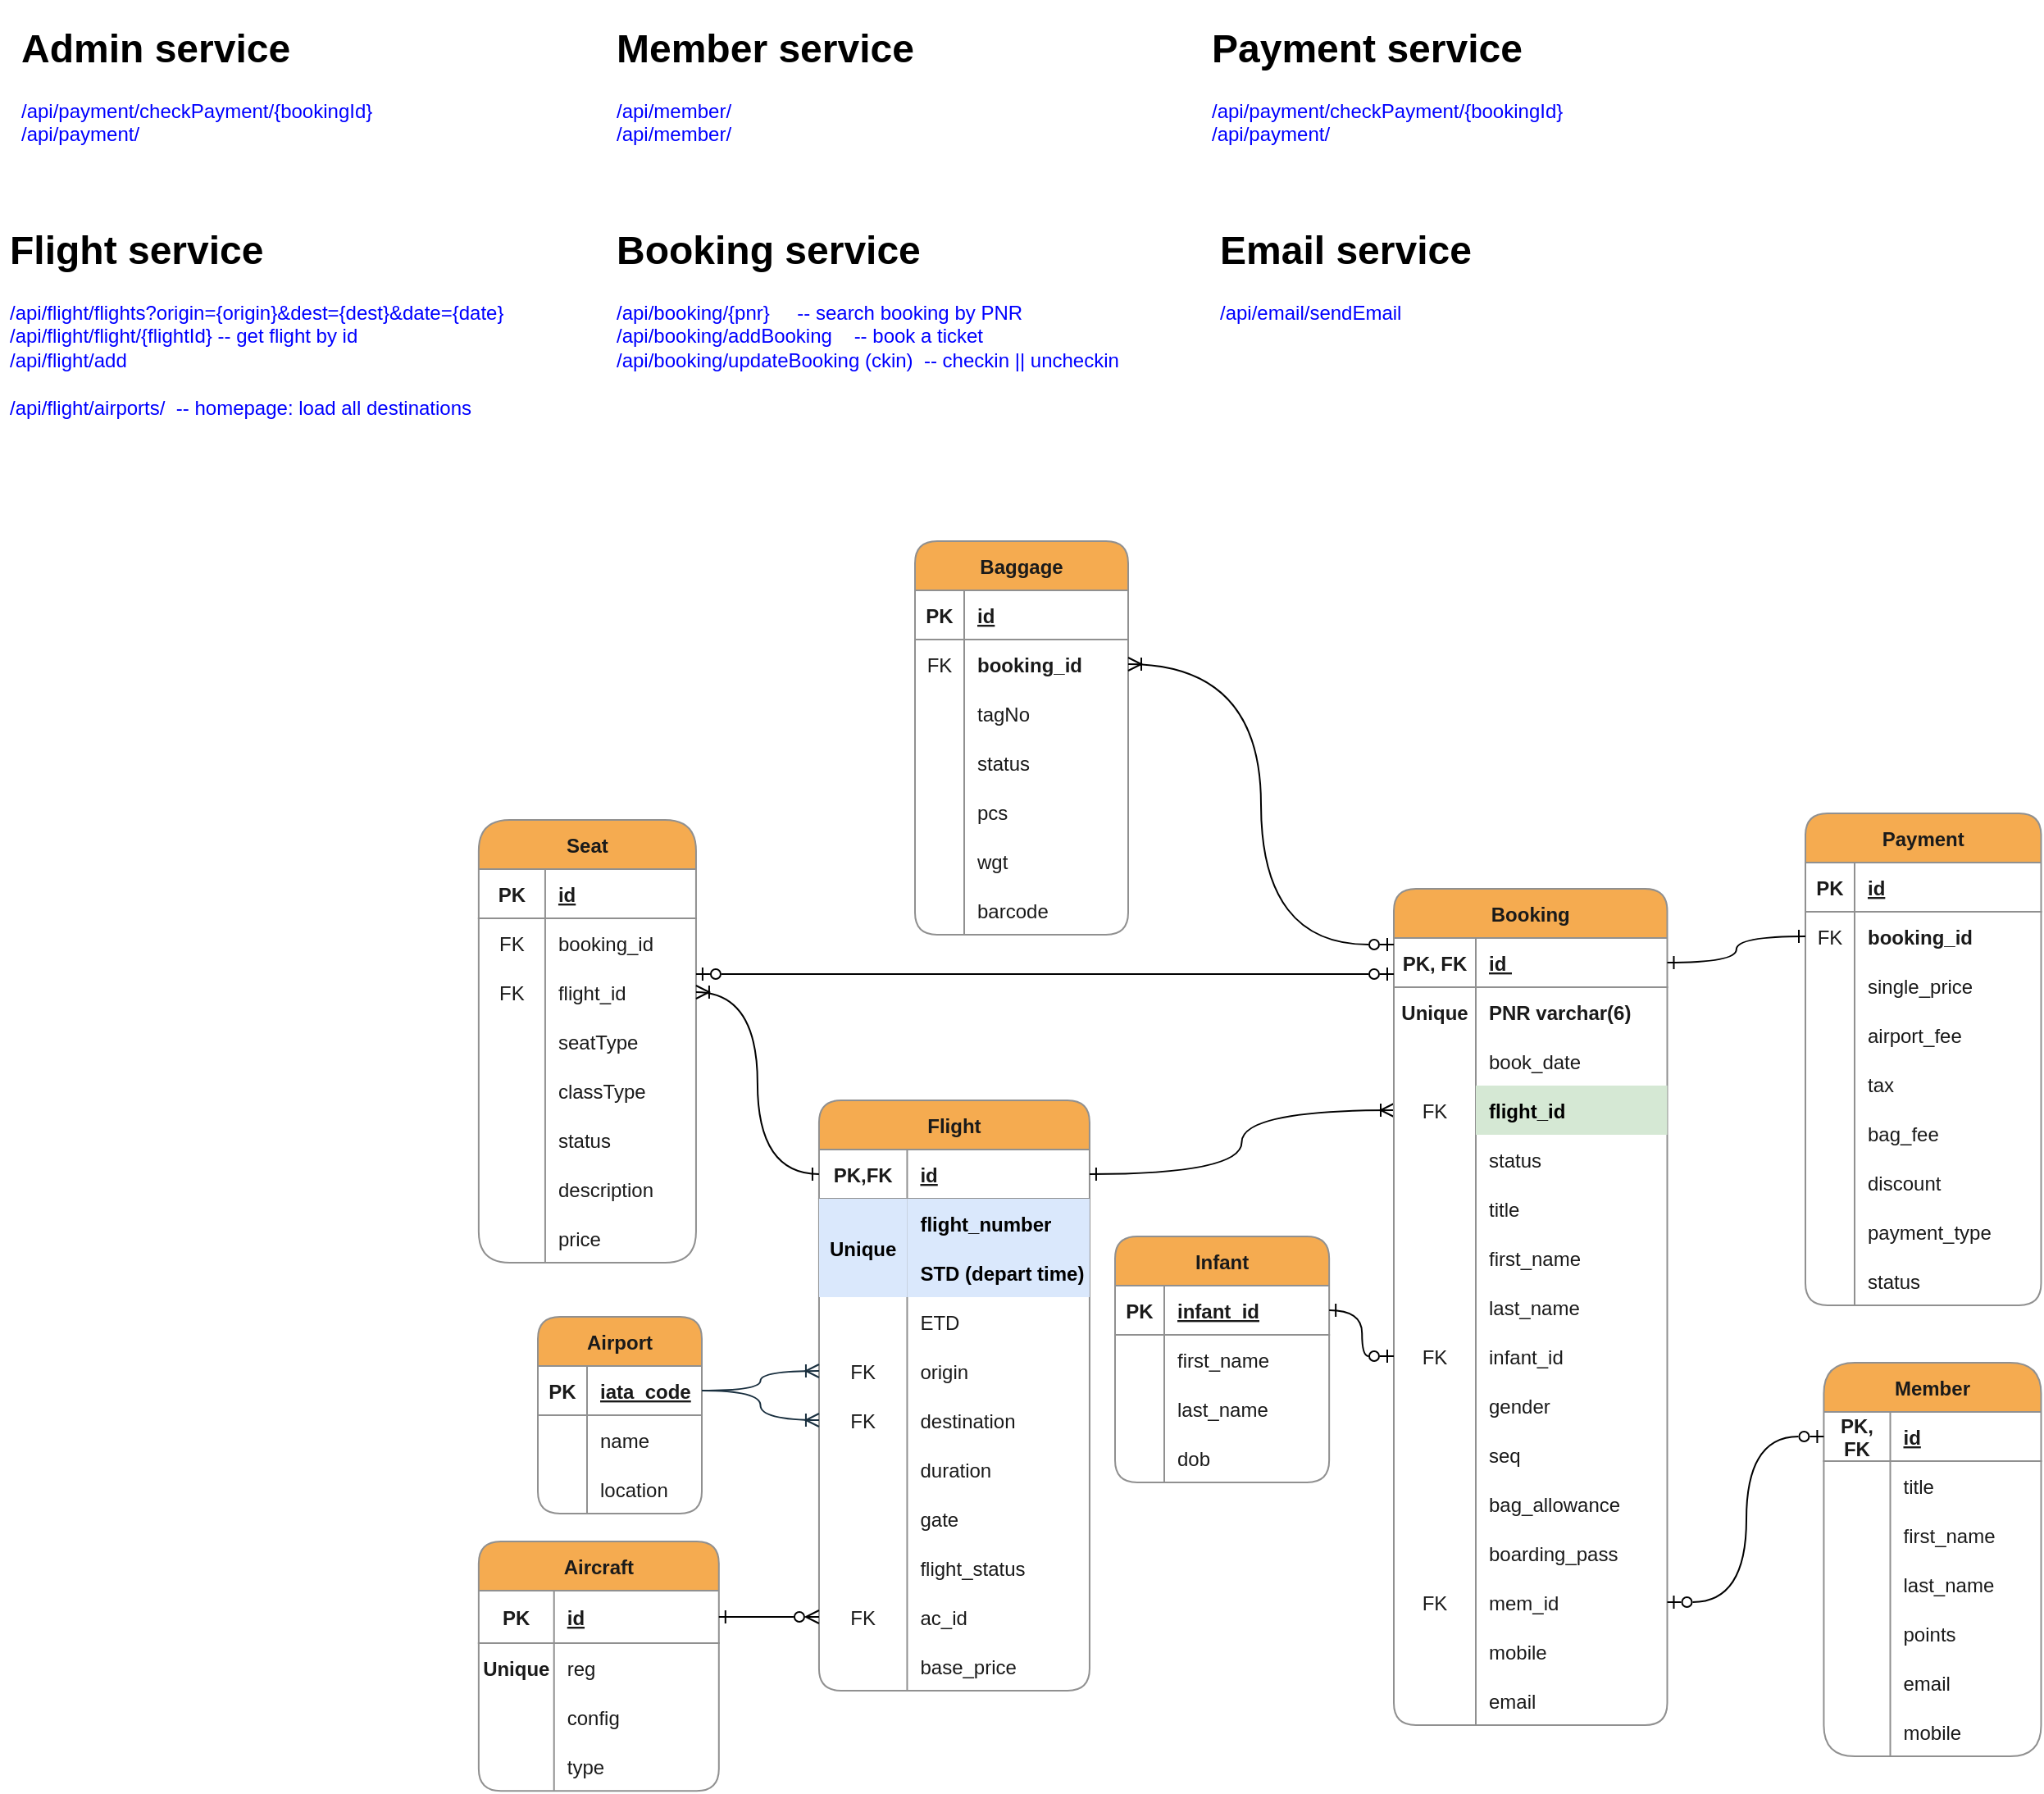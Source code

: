 <mxfile version="21.2.8" type="device">
  <diagram name="Page-1" id="VStVm216bVT6x2xg9EZD">
    <mxGraphModel dx="1058" dy="828" grid="0" gridSize="10" guides="1" tooltips="1" connect="1" arrows="1" fold="1" page="1" pageScale="1" pageWidth="1654" pageHeight="1169" math="0" shadow="0">
      <root>
        <mxCell id="0" />
        <mxCell id="1" parent="0" />
        <mxCell id="iyMpevj_MP7e8I89YOsK-20" value="Airport" style="shape=table;startSize=30;container=1;collapsible=1;childLayout=tableLayout;fixedRows=1;rowLines=0;fontStyle=1;align=center;resizeLast=1;rounded=1;fillColor=#F5AB50;strokeColor=#909090;fontColor=#1A1A1A;" parent="1" vertex="1">
          <mxGeometry x="398" y="830" width="100" height="120" as="geometry" />
        </mxCell>
        <mxCell id="iyMpevj_MP7e8I89YOsK-21" value="" style="shape=tableRow;horizontal=0;startSize=0;swimlaneHead=0;swimlaneBody=0;fillColor=none;collapsible=0;dropTarget=0;points=[[0,0.5],[1,0.5]];portConstraint=eastwest;top=0;left=0;right=0;bottom=1;rounded=1;strokeColor=#909090;fontColor=#1A1A1A;" parent="iyMpevj_MP7e8I89YOsK-20" vertex="1">
          <mxGeometry y="30" width="100" height="30" as="geometry" />
        </mxCell>
        <mxCell id="iyMpevj_MP7e8I89YOsK-22" value="PK" style="shape=partialRectangle;connectable=0;fillColor=none;top=0;left=0;bottom=0;right=0;fontStyle=1;overflow=hidden;rounded=1;strokeColor=#909090;fontColor=#1A1A1A;" parent="iyMpevj_MP7e8I89YOsK-21" vertex="1">
          <mxGeometry width="30" height="30" as="geometry">
            <mxRectangle width="30" height="30" as="alternateBounds" />
          </mxGeometry>
        </mxCell>
        <mxCell id="iyMpevj_MP7e8I89YOsK-23" value="iata_code" style="shape=partialRectangle;connectable=0;fillColor=none;top=0;left=0;bottom=0;right=0;align=left;spacingLeft=6;fontStyle=5;overflow=hidden;rounded=1;strokeColor=#909090;fontColor=#1A1A1A;" parent="iyMpevj_MP7e8I89YOsK-21" vertex="1">
          <mxGeometry x="30" width="70" height="30" as="geometry">
            <mxRectangle width="70" height="30" as="alternateBounds" />
          </mxGeometry>
        </mxCell>
        <mxCell id="iyMpevj_MP7e8I89YOsK-24" value="" style="shape=tableRow;horizontal=0;startSize=0;swimlaneHead=0;swimlaneBody=0;fillColor=none;collapsible=0;dropTarget=0;points=[[0,0.5],[1,0.5]];portConstraint=eastwest;top=0;left=0;right=0;bottom=0;rounded=1;strokeColor=#909090;fontColor=#1A1A1A;" parent="iyMpevj_MP7e8I89YOsK-20" vertex="1">
          <mxGeometry y="60" width="100" height="30" as="geometry" />
        </mxCell>
        <mxCell id="iyMpevj_MP7e8I89YOsK-25" value="" style="shape=partialRectangle;connectable=0;fillColor=none;top=0;left=0;bottom=0;right=0;editable=1;overflow=hidden;rounded=1;strokeColor=#909090;fontColor=#1A1A1A;" parent="iyMpevj_MP7e8I89YOsK-24" vertex="1">
          <mxGeometry width="30" height="30" as="geometry">
            <mxRectangle width="30" height="30" as="alternateBounds" />
          </mxGeometry>
        </mxCell>
        <mxCell id="iyMpevj_MP7e8I89YOsK-26" value="name" style="shape=partialRectangle;connectable=0;fillColor=none;top=0;left=0;bottom=0;right=0;align=left;spacingLeft=6;overflow=hidden;rounded=1;strokeColor=#909090;fontColor=#1A1A1A;" parent="iyMpevj_MP7e8I89YOsK-24" vertex="1">
          <mxGeometry x="30" width="70" height="30" as="geometry">
            <mxRectangle width="70" height="30" as="alternateBounds" />
          </mxGeometry>
        </mxCell>
        <mxCell id="iyMpevj_MP7e8I89YOsK-27" value="" style="shape=tableRow;horizontal=0;startSize=0;swimlaneHead=0;swimlaneBody=0;fillColor=none;collapsible=0;dropTarget=0;points=[[0,0.5],[1,0.5]];portConstraint=eastwest;top=0;left=0;right=0;bottom=0;rounded=1;strokeColor=#909090;fontColor=#1A1A1A;" parent="iyMpevj_MP7e8I89YOsK-20" vertex="1">
          <mxGeometry y="90" width="100" height="30" as="geometry" />
        </mxCell>
        <mxCell id="iyMpevj_MP7e8I89YOsK-28" value="" style="shape=partialRectangle;connectable=0;fillColor=none;top=0;left=0;bottom=0;right=0;editable=1;overflow=hidden;rounded=1;strokeColor=#909090;fontColor=#1A1A1A;" parent="iyMpevj_MP7e8I89YOsK-27" vertex="1">
          <mxGeometry width="30" height="30" as="geometry">
            <mxRectangle width="30" height="30" as="alternateBounds" />
          </mxGeometry>
        </mxCell>
        <mxCell id="iyMpevj_MP7e8I89YOsK-29" value="location" style="shape=partialRectangle;connectable=0;fillColor=none;top=0;left=0;bottom=0;right=0;align=left;spacingLeft=6;overflow=hidden;rounded=1;strokeColor=#909090;fontColor=#1A1A1A;" parent="iyMpevj_MP7e8I89YOsK-27" vertex="1">
          <mxGeometry x="30" width="70" height="30" as="geometry">
            <mxRectangle width="70" height="30" as="alternateBounds" />
          </mxGeometry>
        </mxCell>
        <mxCell id="iyMpevj_MP7e8I89YOsK-30" value="Aircraft" style="shape=table;startSize=30;container=1;collapsible=1;childLayout=tableLayout;fixedRows=1;rowLines=0;fontStyle=1;align=center;resizeLast=1;rounded=1;fillColor=#F5AB50;strokeColor=#909090;fontColor=#1A1A1A;" parent="1" vertex="1">
          <mxGeometry x="361.93" y="967" width="146.47" height="152.13" as="geometry" />
        </mxCell>
        <mxCell id="iyMpevj_MP7e8I89YOsK-31" value="" style="shape=tableRow;horizontal=0;startSize=0;swimlaneHead=0;swimlaneBody=0;fillColor=none;collapsible=0;dropTarget=0;points=[[0,0.5],[1,0.5]];portConstraint=eastwest;top=0;left=0;right=0;bottom=1;rounded=1;strokeColor=#909090;fontColor=#1A1A1A;" parent="iyMpevj_MP7e8I89YOsK-30" vertex="1">
          <mxGeometry y="30" width="146.47" height="32" as="geometry" />
        </mxCell>
        <mxCell id="iyMpevj_MP7e8I89YOsK-32" value="PK" style="shape=partialRectangle;connectable=0;fillColor=none;top=0;left=0;bottom=0;right=0;fontStyle=1;overflow=hidden;rounded=1;strokeColor=#909090;fontColor=#1A1A1A;" parent="iyMpevj_MP7e8I89YOsK-31" vertex="1">
          <mxGeometry width="45.928" height="32" as="geometry">
            <mxRectangle width="45.928" height="32" as="alternateBounds" />
          </mxGeometry>
        </mxCell>
        <mxCell id="iyMpevj_MP7e8I89YOsK-33" value="id" style="shape=partialRectangle;connectable=0;fillColor=none;top=0;left=0;bottom=0;right=0;align=left;spacingLeft=6;fontStyle=5;overflow=hidden;rounded=1;strokeColor=#909090;fontColor=#1A1A1A;" parent="iyMpevj_MP7e8I89YOsK-31" vertex="1">
          <mxGeometry x="45.928" width="100.542" height="32" as="geometry">
            <mxRectangle width="100.542" height="32" as="alternateBounds" />
          </mxGeometry>
        </mxCell>
        <mxCell id="iyMpevj_MP7e8I89YOsK-34" value="" style="shape=tableRow;horizontal=0;startSize=0;swimlaneHead=0;swimlaneBody=0;fillColor=none;collapsible=0;dropTarget=0;points=[[0,0.5],[1,0.5]];portConstraint=eastwest;top=0;left=0;right=0;bottom=0;rounded=1;strokeColor=#909090;fontColor=#1A1A1A;" parent="iyMpevj_MP7e8I89YOsK-30" vertex="1">
          <mxGeometry y="62" width="146.47" height="30" as="geometry" />
        </mxCell>
        <mxCell id="iyMpevj_MP7e8I89YOsK-35" value="Unique" style="shape=partialRectangle;connectable=0;fillColor=none;top=0;left=0;bottom=0;right=0;editable=1;overflow=hidden;rounded=1;strokeColor=#909090;fontColor=#1A1A1A;fontStyle=1" parent="iyMpevj_MP7e8I89YOsK-34" vertex="1">
          <mxGeometry width="45.928" height="30" as="geometry">
            <mxRectangle width="45.928" height="30" as="alternateBounds" />
          </mxGeometry>
        </mxCell>
        <mxCell id="iyMpevj_MP7e8I89YOsK-36" value="reg" style="shape=partialRectangle;connectable=0;fillColor=none;top=0;left=0;bottom=0;right=0;align=left;spacingLeft=6;overflow=hidden;rounded=1;strokeColor=#909090;fontColor=#1A1A1A;" parent="iyMpevj_MP7e8I89YOsK-34" vertex="1">
          <mxGeometry x="45.928" width="100.542" height="30" as="geometry">
            <mxRectangle width="100.542" height="30" as="alternateBounds" />
          </mxGeometry>
        </mxCell>
        <mxCell id="iyMpevj_MP7e8I89YOsK-37" value="" style="shape=tableRow;horizontal=0;startSize=0;swimlaneHead=0;swimlaneBody=0;fillColor=none;collapsible=0;dropTarget=0;points=[[0,0.5],[1,0.5]];portConstraint=eastwest;top=0;left=0;right=0;bottom=0;rounded=1;strokeColor=#909090;fontColor=#1A1A1A;" parent="iyMpevj_MP7e8I89YOsK-30" vertex="1">
          <mxGeometry y="92" width="146.47" height="30" as="geometry" />
        </mxCell>
        <mxCell id="iyMpevj_MP7e8I89YOsK-38" value="" style="shape=partialRectangle;connectable=0;fillColor=none;top=0;left=0;bottom=0;right=0;editable=1;overflow=hidden;rounded=1;strokeColor=#909090;fontColor=#1A1A1A;" parent="iyMpevj_MP7e8I89YOsK-37" vertex="1">
          <mxGeometry width="45.928" height="30" as="geometry">
            <mxRectangle width="45.928" height="30" as="alternateBounds" />
          </mxGeometry>
        </mxCell>
        <mxCell id="iyMpevj_MP7e8I89YOsK-39" value="config" style="shape=partialRectangle;connectable=0;fillColor=none;top=0;left=0;bottom=0;right=0;align=left;spacingLeft=6;overflow=hidden;rounded=1;strokeColor=#909090;fontColor=#1A1A1A;" parent="iyMpevj_MP7e8I89YOsK-37" vertex="1">
          <mxGeometry x="45.928" width="100.542" height="30" as="geometry">
            <mxRectangle width="100.542" height="30" as="alternateBounds" />
          </mxGeometry>
        </mxCell>
        <mxCell id="iyMpevj_MP7e8I89YOsK-40" style="shape=tableRow;horizontal=0;startSize=0;swimlaneHead=0;swimlaneBody=0;fillColor=none;collapsible=0;dropTarget=0;points=[[0,0.5],[1,0.5]];portConstraint=eastwest;top=0;left=0;right=0;bottom=0;rounded=1;strokeColor=#909090;fontColor=#1A1A1A;" parent="iyMpevj_MP7e8I89YOsK-30" vertex="1">
          <mxGeometry y="122" width="146.47" height="30" as="geometry" />
        </mxCell>
        <mxCell id="iyMpevj_MP7e8I89YOsK-41" value="" style="shape=partialRectangle;connectable=0;fillColor=none;top=0;left=0;bottom=0;right=0;editable=1;overflow=hidden;rounded=1;strokeColor=#909090;fontColor=#1A1A1A;" parent="iyMpevj_MP7e8I89YOsK-40" vertex="1">
          <mxGeometry width="45.928" height="30" as="geometry">
            <mxRectangle width="45.928" height="30" as="alternateBounds" />
          </mxGeometry>
        </mxCell>
        <mxCell id="iyMpevj_MP7e8I89YOsK-42" value="type" style="shape=partialRectangle;connectable=0;fillColor=none;top=0;left=0;bottom=0;right=0;align=left;spacingLeft=6;overflow=hidden;rounded=1;strokeColor=#909090;fontColor=#1A1A1A;" parent="iyMpevj_MP7e8I89YOsK-40" vertex="1">
          <mxGeometry x="45.928" width="100.542" height="30" as="geometry">
            <mxRectangle width="100.542" height="30" as="alternateBounds" />
          </mxGeometry>
        </mxCell>
        <mxCell id="iyMpevj_MP7e8I89YOsK-50" value="Flight" style="shape=table;startSize=30;container=1;collapsible=1;childLayout=tableLayout;fixedRows=1;rowLines=0;fontStyle=1;align=center;resizeLast=1;rounded=1;fillColor=#F5AB50;strokeColor=#909090;fontColor=#1A1A1A;" parent="1" vertex="1">
          <mxGeometry x="569.47" y="698" width="165" height="360" as="geometry" />
        </mxCell>
        <mxCell id="iyMpevj_MP7e8I89YOsK-51" value="" style="shape=tableRow;horizontal=0;startSize=0;swimlaneHead=0;swimlaneBody=0;fillColor=none;collapsible=0;dropTarget=0;points=[[0,0.5],[1,0.5]];portConstraint=eastwest;top=0;left=0;right=0;bottom=1;rounded=1;strokeColor=#909090;fontColor=#1A1A1A;" parent="iyMpevj_MP7e8I89YOsK-50" vertex="1">
          <mxGeometry y="30" width="165" height="30" as="geometry" />
        </mxCell>
        <mxCell id="iyMpevj_MP7e8I89YOsK-52" value="PK,FK" style="shape=partialRectangle;connectable=0;fillColor=none;top=0;left=0;bottom=0;right=0;fontStyle=1;overflow=hidden;rounded=1;strokeColor=#909090;fontColor=#1A1A1A;" parent="iyMpevj_MP7e8I89YOsK-51" vertex="1">
          <mxGeometry width="53.75" height="30" as="geometry">
            <mxRectangle width="53.75" height="30" as="alternateBounds" />
          </mxGeometry>
        </mxCell>
        <mxCell id="iyMpevj_MP7e8I89YOsK-53" value="id" style="shape=partialRectangle;connectable=0;fillColor=none;top=0;left=0;bottom=0;right=0;align=left;spacingLeft=6;fontStyle=5;overflow=hidden;rounded=1;strokeColor=#909090;fontColor=#1A1A1A;" parent="iyMpevj_MP7e8I89YOsK-51" vertex="1">
          <mxGeometry x="53.75" width="111.25" height="30" as="geometry">
            <mxRectangle width="111.25" height="30" as="alternateBounds" />
          </mxGeometry>
        </mxCell>
        <mxCell id="iyMpevj_MP7e8I89YOsK-54" style="shape=tableRow;horizontal=0;startSize=0;swimlaneHead=0;swimlaneBody=0;fillColor=none;collapsible=0;dropTarget=0;points=[[0,0.5],[1,0.5]];portConstraint=eastwest;top=0;left=0;right=0;bottom=0;rounded=1;strokeColor=#909090;fontColor=#1A1A1A;" parent="iyMpevj_MP7e8I89YOsK-50" vertex="1">
          <mxGeometry y="60" width="165" height="30" as="geometry" />
        </mxCell>
        <mxCell id="iyMpevj_MP7e8I89YOsK-55" value="Unique" style="shape=partialRectangle;connectable=0;fillColor=#dae8fc;top=0;left=0;bottom=0;right=0;editable=1;overflow=hidden;rounded=1;strokeColor=#6c8ebf;rowspan=2;colspan=1;fontStyle=1;gradientColor=none;shadow=0;" parent="iyMpevj_MP7e8I89YOsK-54" vertex="1">
          <mxGeometry width="53.75" height="60" as="geometry">
            <mxRectangle width="53.75" height="30" as="alternateBounds" />
          </mxGeometry>
        </mxCell>
        <mxCell id="iyMpevj_MP7e8I89YOsK-56" value="flight_number" style="shape=partialRectangle;connectable=0;fillColor=#dae8fc;top=0;left=0;bottom=0;right=0;align=left;spacingLeft=6;overflow=hidden;rounded=1;strokeColor=#6c8ebf;fontStyle=1;labelBorderColor=none;labelBackgroundColor=none;" parent="iyMpevj_MP7e8I89YOsK-54" vertex="1">
          <mxGeometry x="53.75" width="111.25" height="30" as="geometry">
            <mxRectangle width="111.25" height="30" as="alternateBounds" />
          </mxGeometry>
        </mxCell>
        <mxCell id="iyMpevj_MP7e8I89YOsK-57" style="shape=tableRow;horizontal=0;startSize=0;swimlaneHead=0;swimlaneBody=0;fillColor=none;collapsible=0;dropTarget=0;points=[[0,0.5],[1,0.5]];portConstraint=eastwest;top=0;left=0;right=0;bottom=0;rounded=1;strokeColor=#909090;fontColor=#1A1A1A;" parent="iyMpevj_MP7e8I89YOsK-50" vertex="1">
          <mxGeometry y="90" width="165" height="30" as="geometry" />
        </mxCell>
        <mxCell id="iyMpevj_MP7e8I89YOsK-58" style="shape=partialRectangle;connectable=0;fillColor=none;top=0;left=0;bottom=0;right=0;editable=1;overflow=hidden;rounded=1;strokeColor=#909090;fontColor=#1A1A1A;" parent="iyMpevj_MP7e8I89YOsK-57" vertex="1" visible="0">
          <mxGeometry width="53.75" height="30" as="geometry">
            <mxRectangle width="53.75" height="30" as="alternateBounds" />
          </mxGeometry>
        </mxCell>
        <mxCell id="iyMpevj_MP7e8I89YOsK-59" value="STD (depart time)" style="shape=partialRectangle;connectable=0;fillColor=#dae8fc;top=0;left=0;bottom=0;right=0;align=left;spacingLeft=6;overflow=hidden;rounded=1;strokeColor=#6c8ebf;fontStyle=1" parent="iyMpevj_MP7e8I89YOsK-57" vertex="1">
          <mxGeometry x="53.75" width="111.25" height="30" as="geometry">
            <mxRectangle width="111.25" height="30" as="alternateBounds" />
          </mxGeometry>
        </mxCell>
        <mxCell id="iyMpevj_MP7e8I89YOsK-60" value="" style="shape=tableRow;horizontal=0;startSize=0;swimlaneHead=0;swimlaneBody=0;fillColor=none;collapsible=0;dropTarget=0;points=[[0,0.5],[1,0.5]];portConstraint=eastwest;top=0;left=0;right=0;bottom=0;rounded=1;strokeColor=#909090;fontColor=#1A1A1A;" parent="iyMpevj_MP7e8I89YOsK-50" vertex="1">
          <mxGeometry y="120" width="165" height="30" as="geometry" />
        </mxCell>
        <mxCell id="iyMpevj_MP7e8I89YOsK-61" value="" style="shape=partialRectangle;connectable=0;fillColor=none;top=0;left=0;bottom=0;right=0;editable=1;overflow=hidden;rounded=1;strokeColor=#909090;fontColor=#1A1A1A;" parent="iyMpevj_MP7e8I89YOsK-60" vertex="1">
          <mxGeometry width="53.75" height="30" as="geometry">
            <mxRectangle width="53.75" height="30" as="alternateBounds" />
          </mxGeometry>
        </mxCell>
        <mxCell id="iyMpevj_MP7e8I89YOsK-62" value="ETD" style="shape=partialRectangle;connectable=0;fillColor=none;top=0;left=0;bottom=0;right=0;align=left;spacingLeft=6;overflow=hidden;rounded=1;strokeColor=#909090;fontColor=#1A1A1A;" parent="iyMpevj_MP7e8I89YOsK-60" vertex="1">
          <mxGeometry x="53.75" width="111.25" height="30" as="geometry">
            <mxRectangle width="111.25" height="30" as="alternateBounds" />
          </mxGeometry>
        </mxCell>
        <mxCell id="iyMpevj_MP7e8I89YOsK-5" value="" style="shape=tableRow;horizontal=0;startSize=0;swimlaneHead=0;swimlaneBody=0;fillColor=none;collapsible=0;dropTarget=0;points=[[0,0.5],[1,0.5]];portConstraint=eastwest;top=0;left=0;right=0;bottom=0;rounded=1;strokeColor=#909090;fontColor=#1A1A1A;" parent="iyMpevj_MP7e8I89YOsK-50" vertex="1">
          <mxGeometry y="150" width="165" height="30" as="geometry" />
        </mxCell>
        <mxCell id="iyMpevj_MP7e8I89YOsK-6" value="FK" style="shape=partialRectangle;connectable=0;fillColor=none;top=0;left=0;bottom=0;right=0;editable=1;overflow=hidden;rounded=1;strokeColor=#909090;fontColor=#1A1A1A;" parent="iyMpevj_MP7e8I89YOsK-5" vertex="1">
          <mxGeometry width="53.75" height="30" as="geometry">
            <mxRectangle width="53.75" height="30" as="alternateBounds" />
          </mxGeometry>
        </mxCell>
        <mxCell id="iyMpevj_MP7e8I89YOsK-7" value="origin" style="shape=partialRectangle;connectable=0;fillColor=none;top=0;left=0;bottom=0;right=0;align=left;spacingLeft=6;overflow=hidden;rounded=1;strokeColor=#909090;fontColor=#1A1A1A;" parent="iyMpevj_MP7e8I89YOsK-5" vertex="1">
          <mxGeometry x="53.75" width="111.25" height="30" as="geometry">
            <mxRectangle width="111.25" height="30" as="alternateBounds" />
          </mxGeometry>
        </mxCell>
        <mxCell id="iyMpevj_MP7e8I89YOsK-8" value="" style="shape=tableRow;horizontal=0;startSize=0;swimlaneHead=0;swimlaneBody=0;fillColor=none;collapsible=0;dropTarget=0;points=[[0,0.5],[1,0.5]];portConstraint=eastwest;top=0;left=0;right=0;bottom=0;rounded=1;strokeColor=#909090;fontColor=#1A1A1A;" parent="iyMpevj_MP7e8I89YOsK-50" vertex="1">
          <mxGeometry y="180" width="165" height="30" as="geometry" />
        </mxCell>
        <mxCell id="iyMpevj_MP7e8I89YOsK-9" value="FK" style="shape=partialRectangle;connectable=0;fillColor=none;top=0;left=0;bottom=0;right=0;editable=1;overflow=hidden;rounded=1;strokeColor=#909090;fontColor=#1A1A1A;" parent="iyMpevj_MP7e8I89YOsK-8" vertex="1">
          <mxGeometry width="53.75" height="30" as="geometry">
            <mxRectangle width="53.75" height="30" as="alternateBounds" />
          </mxGeometry>
        </mxCell>
        <mxCell id="iyMpevj_MP7e8I89YOsK-10" value="destination" style="shape=partialRectangle;connectable=0;fillColor=none;top=0;left=0;bottom=0;right=0;align=left;spacingLeft=6;overflow=hidden;rounded=1;strokeColor=#909090;fontColor=#1A1A1A;" parent="iyMpevj_MP7e8I89YOsK-8" vertex="1">
          <mxGeometry x="53.75" width="111.25" height="30" as="geometry">
            <mxRectangle width="111.25" height="30" as="alternateBounds" />
          </mxGeometry>
        </mxCell>
        <mxCell id="iyMpevj_MP7e8I89YOsK-14" style="shape=tableRow;horizontal=0;startSize=0;swimlaneHead=0;swimlaneBody=0;fillColor=none;collapsible=0;dropTarget=0;points=[[0,0.5],[1,0.5]];portConstraint=eastwest;top=0;left=0;right=0;bottom=0;rounded=1;strokeColor=#909090;fontColor=#1A1A1A;" parent="iyMpevj_MP7e8I89YOsK-50" vertex="1">
          <mxGeometry y="210" width="165" height="30" as="geometry" />
        </mxCell>
        <mxCell id="iyMpevj_MP7e8I89YOsK-15" style="shape=partialRectangle;connectable=0;fillColor=none;top=0;left=0;bottom=0;right=0;editable=1;overflow=hidden;rounded=1;strokeColor=#909090;fontColor=#1A1A1A;" parent="iyMpevj_MP7e8I89YOsK-14" vertex="1">
          <mxGeometry width="53.75" height="30" as="geometry">
            <mxRectangle width="53.75" height="30" as="alternateBounds" />
          </mxGeometry>
        </mxCell>
        <mxCell id="iyMpevj_MP7e8I89YOsK-16" value="duration" style="shape=partialRectangle;connectable=0;fillColor=none;top=0;left=0;bottom=0;right=0;align=left;spacingLeft=6;overflow=hidden;rounded=1;strokeColor=#909090;fontColor=#1A1A1A;" parent="iyMpevj_MP7e8I89YOsK-14" vertex="1">
          <mxGeometry x="53.75" width="111.25" height="30" as="geometry">
            <mxRectangle width="111.25" height="30" as="alternateBounds" />
          </mxGeometry>
        </mxCell>
        <mxCell id="iyMpevj_MP7e8I89YOsK-63" value="" style="shape=tableRow;horizontal=0;startSize=0;swimlaneHead=0;swimlaneBody=0;fillColor=none;collapsible=0;dropTarget=0;points=[[0,0.5],[1,0.5]];portConstraint=eastwest;top=0;left=0;right=0;bottom=0;rounded=1;strokeColor=#909090;fontColor=#1A1A1A;" parent="iyMpevj_MP7e8I89YOsK-50" vertex="1">
          <mxGeometry y="240" width="165" height="30" as="geometry" />
        </mxCell>
        <mxCell id="iyMpevj_MP7e8I89YOsK-64" value="" style="shape=partialRectangle;connectable=0;fillColor=none;top=0;left=0;bottom=0;right=0;editable=1;overflow=hidden;rounded=1;strokeColor=#909090;fontColor=#1A1A1A;" parent="iyMpevj_MP7e8I89YOsK-63" vertex="1">
          <mxGeometry width="53.75" height="30" as="geometry">
            <mxRectangle width="53.75" height="30" as="alternateBounds" />
          </mxGeometry>
        </mxCell>
        <mxCell id="iyMpevj_MP7e8I89YOsK-65" value="gate" style="shape=partialRectangle;connectable=0;fillColor=none;top=0;left=0;bottom=0;right=0;align=left;spacingLeft=6;overflow=hidden;rounded=1;strokeColor=#909090;fontColor=#1A1A1A;" parent="iyMpevj_MP7e8I89YOsK-63" vertex="1">
          <mxGeometry x="53.75" width="111.25" height="30" as="geometry">
            <mxRectangle width="111.25" height="30" as="alternateBounds" />
          </mxGeometry>
        </mxCell>
        <mxCell id="iyMpevj_MP7e8I89YOsK-66" style="shape=tableRow;horizontal=0;startSize=0;swimlaneHead=0;swimlaneBody=0;fillColor=none;collapsible=0;dropTarget=0;points=[[0,0.5],[1,0.5]];portConstraint=eastwest;top=0;left=0;right=0;bottom=0;rounded=1;strokeColor=#909090;fontColor=#1A1A1A;" parent="iyMpevj_MP7e8I89YOsK-50" vertex="1">
          <mxGeometry y="270" width="165" height="30" as="geometry" />
        </mxCell>
        <mxCell id="iyMpevj_MP7e8I89YOsK-67" style="shape=partialRectangle;connectable=0;fillColor=none;top=0;left=0;bottom=0;right=0;editable=1;overflow=hidden;rounded=1;strokeColor=#909090;fontColor=#1A1A1A;" parent="iyMpevj_MP7e8I89YOsK-66" vertex="1">
          <mxGeometry width="53.75" height="30" as="geometry">
            <mxRectangle width="53.75" height="30" as="alternateBounds" />
          </mxGeometry>
        </mxCell>
        <mxCell id="iyMpevj_MP7e8I89YOsK-68" value="flight_status" style="shape=partialRectangle;connectable=0;fillColor=none;top=0;left=0;bottom=0;right=0;align=left;spacingLeft=6;overflow=hidden;rounded=1;strokeColor=#909090;fontColor=#1A1A1A;" parent="iyMpevj_MP7e8I89YOsK-66" vertex="1">
          <mxGeometry x="53.75" width="111.25" height="30" as="geometry">
            <mxRectangle width="111.25" height="30" as="alternateBounds" />
          </mxGeometry>
        </mxCell>
        <mxCell id="iyMpevj_MP7e8I89YOsK-69" style="shape=tableRow;horizontal=0;startSize=0;swimlaneHead=0;swimlaneBody=0;fillColor=none;collapsible=0;dropTarget=0;points=[[0,0.5],[1,0.5]];portConstraint=eastwest;top=0;left=0;right=0;bottom=0;rounded=1;strokeColor=#909090;fontColor=#1A1A1A;" parent="iyMpevj_MP7e8I89YOsK-50" vertex="1">
          <mxGeometry y="300" width="165" height="30" as="geometry" />
        </mxCell>
        <mxCell id="iyMpevj_MP7e8I89YOsK-70" value="FK" style="shape=partialRectangle;connectable=0;fillColor=none;top=0;left=0;bottom=0;right=0;editable=1;overflow=hidden;rounded=1;strokeColor=#909090;fontColor=#1A1A1A;" parent="iyMpevj_MP7e8I89YOsK-69" vertex="1">
          <mxGeometry width="53.75" height="30" as="geometry">
            <mxRectangle width="53.75" height="30" as="alternateBounds" />
          </mxGeometry>
        </mxCell>
        <mxCell id="iyMpevj_MP7e8I89YOsK-71" value="ac_id" style="shape=partialRectangle;connectable=0;fillColor=none;top=0;left=0;bottom=0;right=0;align=left;spacingLeft=6;overflow=hidden;rounded=1;strokeColor=#909090;fontColor=#1A1A1A;" parent="iyMpevj_MP7e8I89YOsK-69" vertex="1">
          <mxGeometry x="53.75" width="111.25" height="30" as="geometry">
            <mxRectangle width="111.25" height="30" as="alternateBounds" />
          </mxGeometry>
        </mxCell>
        <mxCell id="iyMpevj_MP7e8I89YOsK-11" value="" style="shape=tableRow;horizontal=0;startSize=0;swimlaneHead=0;swimlaneBody=0;fillColor=none;collapsible=0;dropTarget=0;points=[[0,0.5],[1,0.5]];portConstraint=eastwest;top=0;left=0;right=0;bottom=0;rounded=1;strokeColor=#909090;fontColor=#1A1A1A;" parent="iyMpevj_MP7e8I89YOsK-50" vertex="1">
          <mxGeometry y="330" width="165" height="30" as="geometry" />
        </mxCell>
        <mxCell id="iyMpevj_MP7e8I89YOsK-12" value="" style="shape=partialRectangle;connectable=0;fillColor=none;top=0;left=0;bottom=0;right=0;editable=1;overflow=hidden;rounded=1;strokeColor=#909090;fontColor=#1A1A1A;" parent="iyMpevj_MP7e8I89YOsK-11" vertex="1">
          <mxGeometry width="53.75" height="30" as="geometry">
            <mxRectangle width="53.75" height="30" as="alternateBounds" />
          </mxGeometry>
        </mxCell>
        <mxCell id="iyMpevj_MP7e8I89YOsK-13" value="base_price" style="shape=partialRectangle;connectable=0;fillColor=none;top=0;left=0;bottom=0;right=0;align=left;spacingLeft=6;overflow=hidden;rounded=1;strokeColor=#909090;fontColor=#1A1A1A;" parent="iyMpevj_MP7e8I89YOsK-11" vertex="1">
          <mxGeometry x="53.75" width="111.25" height="30" as="geometry">
            <mxRectangle width="111.25" height="30" as="alternateBounds" />
          </mxGeometry>
        </mxCell>
        <mxCell id="iyMpevj_MP7e8I89YOsK-83" style="edgeStyle=orthogonalEdgeStyle;rounded=1;orthogonalLoop=1;jettySize=auto;html=1;exitX=1;exitY=0.5;exitDx=0;exitDy=0;entryX=0;entryY=0.5;entryDx=0;entryDy=0;endArrow=ERoneToMany;endFill=0;curved=1;labelBackgroundColor=#EEEEEE;strokeColor=#182E3E;fontColor=#1A1A1A;" parent="1" source="iyMpevj_MP7e8I89YOsK-21" target="iyMpevj_MP7e8I89YOsK-5" edge="1">
          <mxGeometry relative="1" as="geometry">
            <mxPoint x="930" y="496.5" as="sourcePoint" />
          </mxGeometry>
        </mxCell>
        <mxCell id="iyMpevj_MP7e8I89YOsK-84" style="edgeStyle=orthogonalEdgeStyle;rounded=1;orthogonalLoop=1;jettySize=auto;html=1;entryX=0;entryY=0.5;entryDx=0;entryDy=0;endArrow=ERoneToMany;endFill=0;curved=1;labelBackgroundColor=#EEEEEE;strokeColor=#182E3E;fontColor=#1A1A1A;" parent="1" source="iyMpevj_MP7e8I89YOsK-21" target="iyMpevj_MP7e8I89YOsK-8" edge="1">
          <mxGeometry relative="1" as="geometry" />
        </mxCell>
        <mxCell id="m_qHvcdBIBMN6GDrg9AH-50" style="edgeStyle=orthogonalEdgeStyle;rounded=0;orthogonalLoop=1;jettySize=auto;html=1;exitX=1;exitY=0.5;exitDx=0;exitDy=0;entryX=0;entryY=0.5;entryDx=0;entryDy=0;curved=1;startArrow=ERone;startFill=0;endArrow=ERoneToMany;endFill=0;" parent="1" source="iyMpevj_MP7e8I89YOsK-51" target="whcrbTPLuVQ6Jo3Zv46X-14" edge="1">
          <mxGeometry relative="1" as="geometry">
            <mxPoint x="792" y="614" as="targetPoint" />
          </mxGeometry>
        </mxCell>
        <mxCell id="m_qHvcdBIBMN6GDrg9AH-66" style="edgeStyle=orthogonalEdgeStyle;rounded=0;orthogonalLoop=1;jettySize=auto;html=1;exitX=1;exitY=0.5;exitDx=0;exitDy=0;entryX=0;entryY=0.5;entryDx=0;entryDy=0;curved=1;startArrow=ERone;startFill=0;endArrow=ERzeroToMany;endFill=0;" parent="1" source="iyMpevj_MP7e8I89YOsK-31" target="iyMpevj_MP7e8I89YOsK-69" edge="1">
          <mxGeometry relative="1" as="geometry" />
        </mxCell>
        <mxCell id="3LVnEx2exZ5WeWYf2_2s-2" value="&lt;h1&gt;Payment service&lt;/h1&gt;&lt;p&gt;&lt;font color=&quot;#0000ff&quot;&gt;/api/payment/checkPayment/{bookingId}&lt;br&gt;/api/payment/&lt;/font&gt;&lt;/p&gt;" style="text;html=1;strokeColor=none;fillColor=none;spacing=5;spacingTop=-20;whiteSpace=wrap;overflow=hidden;rounded=0;" parent="1" vertex="1">
          <mxGeometry x="804" y="37" width="297" height="140" as="geometry" />
        </mxCell>
        <mxCell id="3LVnEx2exZ5WeWYf2_2s-3" value="&lt;h1&gt;Flight service&lt;/h1&gt;&lt;p&gt;&lt;font color=&quot;#0000ff&quot;&gt;/api/flight/flights?origin={origin}&amp;amp;dest={dest}&amp;amp;date={date}&lt;br&gt;/api/flight/flight/{flightId}&lt;span style=&quot;white-space: pre;&quot;&gt; &lt;/span&gt;-- get flight by id&lt;br&gt;/api/flight/add&lt;br&gt;&lt;br&gt;/api/flight/airports/&lt;span style=&quot;white-space: pre;&quot;&gt; &lt;/span&gt;&lt;span style=&quot;white-space: pre;&quot;&gt; &lt;/span&gt;-- homepage: load all destinations&lt;br&gt;&lt;br&gt;&lt;/font&gt;&lt;/p&gt;" style="text;html=1;strokeColor=none;fillColor=none;spacing=5;spacingTop=-20;whiteSpace=wrap;overflow=hidden;rounded=0;" parent="1" vertex="1">
          <mxGeometry x="70.88" y="160" width="339" height="140" as="geometry" />
        </mxCell>
        <mxCell id="3LVnEx2exZ5WeWYf2_2s-6" value="&lt;h1&gt;Booking service&lt;/h1&gt;&lt;p&gt;&lt;font color=&quot;#0000ff&quot;&gt;/api/booking/{pnr}&lt;span style=&quot;white-space: pre;&quot;&gt; &lt;/span&gt;&lt;span style=&quot;white-space: pre;&quot;&gt; &lt;/span&gt;&lt;span style=&quot;white-space: pre;&quot;&gt; &lt;/span&gt;&lt;span style=&quot;white-space: pre;&quot;&gt; &lt;/span&gt;&lt;span style=&quot;white-space: pre;&quot;&gt; &lt;/span&gt;-- search booking by PNR&lt;br&gt;/api/booking/addBooking&lt;span style=&quot;white-space: pre;&quot;&gt; &lt;/span&gt;&lt;span style=&quot;white-space: pre;&quot;&gt; &lt;/span&gt;&lt;span style=&quot;white-space: pre;&quot;&gt; &lt;/span&gt;&lt;span style=&quot;white-space: pre;&quot;&gt; &lt;/span&gt;-- book a ticket&lt;br&gt;/api/booking/updateBooking (ckin)&lt;span style=&quot;white-space: pre;&quot;&gt; &lt;/span&gt;&lt;span style=&quot;white-space: pre;&quot;&gt; &lt;/span&gt;-- checkin || uncheckin&lt;/font&gt;&lt;/p&gt;" style="text;html=1;strokeColor=none;fillColor=none;spacing=5;spacingTop=-20;whiteSpace=wrap;overflow=hidden;rounded=0;" parent="1" vertex="1">
          <mxGeometry x="441" y="160" width="426" height="140" as="geometry" />
        </mxCell>
        <mxCell id="3LVnEx2exZ5WeWYf2_2s-9" value="&lt;h1&gt;Email service&lt;/h1&gt;&lt;p&gt;&lt;font color=&quot;#0000ff&quot;&gt;/api/email/sendEmail&lt;/font&gt;&lt;/p&gt;" style="text;html=1;strokeColor=none;fillColor=none;spacing=5;spacingTop=-20;whiteSpace=wrap;overflow=hidden;rounded=0;" parent="1" vertex="1">
          <mxGeometry x="809" y="160" width="297" height="83" as="geometry" />
        </mxCell>
        <mxCell id="3LVnEx2exZ5WeWYf2_2s-11" value="&lt;h1&gt;Admin service&lt;/h1&gt;&lt;p&gt;&lt;font color=&quot;#0000ff&quot;&gt;/api/payment/checkPayment/{bookingId}&lt;br&gt;/api/payment/&lt;/font&gt;&lt;/p&gt;" style="text;html=1;strokeColor=none;fillColor=none;spacing=5;spacingTop=-20;whiteSpace=wrap;overflow=hidden;rounded=0;" parent="1" vertex="1">
          <mxGeometry x="78" y="37" width="297" height="140" as="geometry" />
        </mxCell>
        <mxCell id="3LVnEx2exZ5WeWYf2_2s-13" value="&lt;h1&gt;Member service&lt;/h1&gt;&lt;p&gt;&lt;font color=&quot;#0000ff&quot;&gt;/api/member/&lt;br&gt;/api/member/&lt;/font&gt;&lt;/p&gt;" style="text;html=1;strokeColor=none;fillColor=none;spacing=5;spacingTop=-20;whiteSpace=wrap;overflow=hidden;rounded=0;" parent="1" vertex="1">
          <mxGeometry x="441" y="37" width="297" height="140" as="geometry" />
        </mxCell>
        <mxCell id="whcrbTPLuVQ6Jo3Zv46X-4" value="Booking" style="shape=table;startSize=30;container=1;collapsible=1;childLayout=tableLayout;fixedRows=1;rowLines=0;fontStyle=1;align=center;resizeLast=1;rounded=1;fillColor=#F5AB50;strokeColor=#909090;fontColor=#1A1A1A;" parent="1" vertex="1">
          <mxGeometry x="920" y="569" width="166.75" height="510" as="geometry">
            <mxRectangle x="360" y="570" width="70" height="30" as="alternateBounds" />
          </mxGeometry>
        </mxCell>
        <mxCell id="whcrbTPLuVQ6Jo3Zv46X-5" value="" style="shape=tableRow;horizontal=0;startSize=0;swimlaneHead=0;swimlaneBody=0;fillColor=none;collapsible=0;dropTarget=0;points=[[0,0.5],[1,0.5]];portConstraint=eastwest;top=0;left=0;right=0;bottom=1;rounded=1;strokeColor=#909090;fontColor=#1A1A1A;" parent="whcrbTPLuVQ6Jo3Zv46X-4" vertex="1">
          <mxGeometry y="30" width="166.75" height="30" as="geometry" />
        </mxCell>
        <mxCell id="whcrbTPLuVQ6Jo3Zv46X-6" value="PK, FK" style="shape=partialRectangle;connectable=0;fillColor=none;top=0;left=0;bottom=0;right=0;fontStyle=1;overflow=hidden;rounded=1;strokeColor=#909090;fontColor=#1A1A1A;" parent="whcrbTPLuVQ6Jo3Zv46X-5" vertex="1">
          <mxGeometry width="50" height="30" as="geometry">
            <mxRectangle width="50" height="30" as="alternateBounds" />
          </mxGeometry>
        </mxCell>
        <mxCell id="whcrbTPLuVQ6Jo3Zv46X-7" value="id " style="shape=partialRectangle;connectable=0;fillColor=none;top=0;left=0;bottom=0;right=0;align=left;spacingLeft=6;fontStyle=5;overflow=hidden;rounded=1;strokeColor=#909090;fontColor=#1A1A1A;" parent="whcrbTPLuVQ6Jo3Zv46X-5" vertex="1">
          <mxGeometry x="50" width="116.75" height="30" as="geometry">
            <mxRectangle width="116.75" height="30" as="alternateBounds" />
          </mxGeometry>
        </mxCell>
        <mxCell id="whcrbTPLuVQ6Jo3Zv46X-8" style="shape=tableRow;horizontal=0;startSize=0;swimlaneHead=0;swimlaneBody=0;fillColor=none;collapsible=0;dropTarget=0;points=[[0,0.5],[1,0.5]];portConstraint=eastwest;top=0;left=0;right=0;bottom=0;rounded=1;strokeColor=#909090;fontColor=#1A1A1A;" parent="whcrbTPLuVQ6Jo3Zv46X-4" vertex="1">
          <mxGeometry y="60" width="166.75" height="30" as="geometry" />
        </mxCell>
        <mxCell id="whcrbTPLuVQ6Jo3Zv46X-9" value="Unique" style="shape=partialRectangle;connectable=0;fillColor=none;top=0;left=0;bottom=0;right=0;editable=1;overflow=hidden;rounded=1;strokeColor=#909090;fontColor=#1A1A1A;fontStyle=1" parent="whcrbTPLuVQ6Jo3Zv46X-8" vertex="1">
          <mxGeometry width="50" height="30" as="geometry">
            <mxRectangle width="50" height="30" as="alternateBounds" />
          </mxGeometry>
        </mxCell>
        <mxCell id="whcrbTPLuVQ6Jo3Zv46X-10" value="PNR varchar(6)" style="shape=partialRectangle;connectable=0;fillColor=none;top=0;left=0;bottom=0;right=0;align=left;spacingLeft=6;overflow=hidden;rounded=1;strokeColor=#909090;fontColor=#1A1A1A;shadow=0;sketch=0;labelBorderColor=none;labelBackgroundColor=none;fontStyle=1" parent="whcrbTPLuVQ6Jo3Zv46X-8" vertex="1">
          <mxGeometry x="50" width="116.75" height="30" as="geometry">
            <mxRectangle width="116.75" height="30" as="alternateBounds" />
          </mxGeometry>
        </mxCell>
        <mxCell id="whcrbTPLuVQ6Jo3Zv46X-11" value="" style="shape=tableRow;horizontal=0;startSize=0;swimlaneHead=0;swimlaneBody=0;fillColor=none;collapsible=0;dropTarget=0;points=[[0,0.5],[1,0.5]];portConstraint=eastwest;top=0;left=0;right=0;bottom=0;rounded=1;strokeColor=#909090;fontColor=#1A1A1A;" parent="whcrbTPLuVQ6Jo3Zv46X-4" vertex="1">
          <mxGeometry y="90" width="166.75" height="30" as="geometry" />
        </mxCell>
        <mxCell id="whcrbTPLuVQ6Jo3Zv46X-12" value="" style="shape=partialRectangle;connectable=0;fillColor=none;top=0;left=0;bottom=0;right=0;editable=1;overflow=hidden;rounded=1;strokeColor=#909090;fontColor=#1A1A1A;" parent="whcrbTPLuVQ6Jo3Zv46X-11" vertex="1">
          <mxGeometry width="50" height="30" as="geometry">
            <mxRectangle width="50" height="30" as="alternateBounds" />
          </mxGeometry>
        </mxCell>
        <mxCell id="whcrbTPLuVQ6Jo3Zv46X-13" value="book_date" style="shape=partialRectangle;connectable=0;fillColor=none;top=0;left=0;bottom=0;right=0;align=left;spacingLeft=6;overflow=hidden;rounded=1;strokeColor=#909090;fontColor=#1A1A1A;shadow=0;sketch=0;labelBorderColor=none;labelBackgroundColor=none;fontStyle=0" parent="whcrbTPLuVQ6Jo3Zv46X-11" vertex="1">
          <mxGeometry x="50" width="116.75" height="30" as="geometry">
            <mxRectangle width="116.75" height="30" as="alternateBounds" />
          </mxGeometry>
        </mxCell>
        <mxCell id="whcrbTPLuVQ6Jo3Zv46X-14" value="" style="shape=tableRow;horizontal=0;startSize=0;swimlaneHead=0;swimlaneBody=0;fillColor=none;collapsible=0;dropTarget=0;points=[[0,0.5],[1,0.5]];portConstraint=eastwest;top=0;left=0;right=0;bottom=0;rounded=1;strokeColor=#909090;fontColor=#1A1A1A;" parent="whcrbTPLuVQ6Jo3Zv46X-4" vertex="1">
          <mxGeometry y="120" width="166.75" height="30" as="geometry" />
        </mxCell>
        <mxCell id="whcrbTPLuVQ6Jo3Zv46X-15" value="FK" style="shape=partialRectangle;connectable=0;fillColor=none;top=0;left=0;bottom=0;right=0;editable=1;overflow=hidden;rounded=1;strokeColor=#909090;fontColor=#1A1A1A;" parent="whcrbTPLuVQ6Jo3Zv46X-14" vertex="1">
          <mxGeometry width="50" height="30" as="geometry">
            <mxRectangle width="50" height="30" as="alternateBounds" />
          </mxGeometry>
        </mxCell>
        <mxCell id="whcrbTPLuVQ6Jo3Zv46X-16" value="flight_id" style="shape=partialRectangle;connectable=0;fillColor=#d5e8d4;top=0;left=0;bottom=0;right=0;align=left;spacingLeft=6;overflow=hidden;fontStyle=1;strokeColor=#82b366;rounded=1;shadow=0;sketch=0;labelBorderColor=none;labelBackgroundColor=none;" parent="whcrbTPLuVQ6Jo3Zv46X-14" vertex="1">
          <mxGeometry x="50" width="116.75" height="30" as="geometry">
            <mxRectangle width="116.75" height="30" as="alternateBounds" />
          </mxGeometry>
        </mxCell>
        <mxCell id="whcrbTPLuVQ6Jo3Zv46X-41" style="shape=tableRow;horizontal=0;startSize=0;swimlaneHead=0;swimlaneBody=0;fillColor=none;collapsible=0;dropTarget=0;points=[[0,0.5],[1,0.5]];portConstraint=eastwest;top=0;left=0;right=0;bottom=0;rounded=1;strokeColor=#909090;fontColor=#1A1A1A;" parent="whcrbTPLuVQ6Jo3Zv46X-4" vertex="1">
          <mxGeometry y="150" width="166.75" height="30" as="geometry" />
        </mxCell>
        <mxCell id="whcrbTPLuVQ6Jo3Zv46X-42" style="shape=partialRectangle;connectable=0;fillColor=none;top=0;left=0;bottom=0;right=0;editable=1;overflow=hidden;rounded=1;strokeColor=#909090;fontColor=#1A1A1A;" parent="whcrbTPLuVQ6Jo3Zv46X-41" vertex="1">
          <mxGeometry width="50" height="30" as="geometry">
            <mxRectangle width="50" height="30" as="alternateBounds" />
          </mxGeometry>
        </mxCell>
        <mxCell id="whcrbTPLuVQ6Jo3Zv46X-43" value="status" style="shape=partialRectangle;connectable=0;fillColor=none;top=0;left=0;bottom=0;right=0;align=left;spacingLeft=6;overflow=hidden;rounded=1;strokeColor=#909090;fontColor=#1A1A1A;shadow=0;sketch=0;labelBorderColor=none;labelBackgroundColor=none;fontStyle=0" parent="whcrbTPLuVQ6Jo3Zv46X-41" vertex="1">
          <mxGeometry x="50" width="116.75" height="30" as="geometry">
            <mxRectangle width="116.75" height="30" as="alternateBounds" />
          </mxGeometry>
        </mxCell>
        <mxCell id="whcrbTPLuVQ6Jo3Zv46X-20" style="shape=tableRow;horizontal=0;startSize=0;swimlaneHead=0;swimlaneBody=0;fillColor=none;collapsible=0;dropTarget=0;points=[[0,0.5],[1,0.5]];portConstraint=eastwest;top=0;left=0;right=0;bottom=0;rounded=1;strokeColor=#909090;fontColor=#1A1A1A;" parent="whcrbTPLuVQ6Jo3Zv46X-4" vertex="1">
          <mxGeometry y="180" width="166.75" height="30" as="geometry" />
        </mxCell>
        <mxCell id="whcrbTPLuVQ6Jo3Zv46X-21" style="shape=partialRectangle;connectable=0;fillColor=none;top=0;left=0;bottom=0;right=0;editable=1;overflow=hidden;rounded=1;strokeColor=#909090;fontColor=#1A1A1A;" parent="whcrbTPLuVQ6Jo3Zv46X-20" vertex="1">
          <mxGeometry width="50" height="30" as="geometry">
            <mxRectangle width="50" height="30" as="alternateBounds" />
          </mxGeometry>
        </mxCell>
        <mxCell id="whcrbTPLuVQ6Jo3Zv46X-22" value="title" style="shape=partialRectangle;connectable=0;fillColor=none;top=0;left=0;bottom=0;right=0;align=left;spacingLeft=6;overflow=hidden;rounded=1;strokeColor=#909090;fontColor=#1A1A1A;shadow=0;sketch=0;labelBorderColor=none;labelBackgroundColor=none;fontStyle=0" parent="whcrbTPLuVQ6Jo3Zv46X-20" vertex="1">
          <mxGeometry x="50" width="116.75" height="30" as="geometry">
            <mxRectangle width="116.75" height="30" as="alternateBounds" />
          </mxGeometry>
        </mxCell>
        <mxCell id="whcrbTPLuVQ6Jo3Zv46X-23" style="shape=tableRow;horizontal=0;startSize=0;swimlaneHead=0;swimlaneBody=0;fillColor=none;collapsible=0;dropTarget=0;points=[[0,0.5],[1,0.5]];portConstraint=eastwest;top=0;left=0;right=0;bottom=0;rounded=1;strokeColor=#909090;fontColor=#1A1A1A;" parent="whcrbTPLuVQ6Jo3Zv46X-4" vertex="1">
          <mxGeometry y="210" width="166.75" height="30" as="geometry" />
        </mxCell>
        <mxCell id="whcrbTPLuVQ6Jo3Zv46X-24" style="shape=partialRectangle;connectable=0;fillColor=none;top=0;left=0;bottom=0;right=0;editable=1;overflow=hidden;rounded=1;strokeColor=#909090;fontColor=#1A1A1A;" parent="whcrbTPLuVQ6Jo3Zv46X-23" vertex="1">
          <mxGeometry width="50" height="30" as="geometry">
            <mxRectangle width="50" height="30" as="alternateBounds" />
          </mxGeometry>
        </mxCell>
        <mxCell id="whcrbTPLuVQ6Jo3Zv46X-25" value="first_name" style="shape=partialRectangle;connectable=0;fillColor=none;top=0;left=0;bottom=0;right=0;align=left;spacingLeft=6;overflow=hidden;rounded=1;strokeColor=#909090;fontColor=#1A1A1A;shadow=0;sketch=0;labelBorderColor=none;labelBackgroundColor=none;fontStyle=0" parent="whcrbTPLuVQ6Jo3Zv46X-23" vertex="1">
          <mxGeometry x="50" width="116.75" height="30" as="geometry">
            <mxRectangle width="116.75" height="30" as="alternateBounds" />
          </mxGeometry>
        </mxCell>
        <mxCell id="whcrbTPLuVQ6Jo3Zv46X-26" style="shape=tableRow;horizontal=0;startSize=0;swimlaneHead=0;swimlaneBody=0;fillColor=none;collapsible=0;dropTarget=0;points=[[0,0.5],[1,0.5]];portConstraint=eastwest;top=0;left=0;right=0;bottom=0;rounded=1;strokeColor=#909090;fontColor=#1A1A1A;" parent="whcrbTPLuVQ6Jo3Zv46X-4" vertex="1">
          <mxGeometry y="240" width="166.75" height="30" as="geometry" />
        </mxCell>
        <mxCell id="whcrbTPLuVQ6Jo3Zv46X-27" style="shape=partialRectangle;connectable=0;fillColor=none;top=0;left=0;bottom=0;right=0;editable=1;overflow=hidden;rounded=1;strokeColor=#909090;fontColor=#1A1A1A;" parent="whcrbTPLuVQ6Jo3Zv46X-26" vertex="1">
          <mxGeometry width="50" height="30" as="geometry">
            <mxRectangle width="50" height="30" as="alternateBounds" />
          </mxGeometry>
        </mxCell>
        <mxCell id="whcrbTPLuVQ6Jo3Zv46X-28" value="last_name" style="shape=partialRectangle;connectable=0;fillColor=none;top=0;left=0;bottom=0;right=0;align=left;spacingLeft=6;overflow=hidden;rounded=1;strokeColor=#909090;fontColor=#1A1A1A;shadow=0;sketch=0;labelBorderColor=none;labelBackgroundColor=none;fontStyle=0" parent="whcrbTPLuVQ6Jo3Zv46X-26" vertex="1">
          <mxGeometry x="50" width="116.75" height="30" as="geometry">
            <mxRectangle width="116.75" height="30" as="alternateBounds" />
          </mxGeometry>
        </mxCell>
        <mxCell id="whcrbTPLuVQ6Jo3Zv46X-32" style="shape=tableRow;horizontal=0;startSize=0;swimlaneHead=0;swimlaneBody=0;fillColor=none;collapsible=0;dropTarget=0;points=[[0,0.5],[1,0.5]];portConstraint=eastwest;top=0;left=0;right=0;bottom=0;rounded=1;strokeColor=#909090;fontColor=#1A1A1A;fontStyle=1" parent="whcrbTPLuVQ6Jo3Zv46X-4" vertex="1">
          <mxGeometry y="270" width="166.75" height="30" as="geometry" />
        </mxCell>
        <mxCell id="whcrbTPLuVQ6Jo3Zv46X-33" value="FK" style="shape=partialRectangle;connectable=0;fillColor=none;top=0;left=0;bottom=0;right=0;editable=1;overflow=hidden;rounded=1;strokeColor=#909090;fontColor=#1A1A1A;" parent="whcrbTPLuVQ6Jo3Zv46X-32" vertex="1">
          <mxGeometry width="50" height="30" as="geometry">
            <mxRectangle width="50" height="30" as="alternateBounds" />
          </mxGeometry>
        </mxCell>
        <mxCell id="whcrbTPLuVQ6Jo3Zv46X-34" value="infant_id" style="shape=partialRectangle;connectable=0;fillColor=none;top=0;left=0;bottom=0;right=0;align=left;spacingLeft=6;overflow=hidden;rounded=1;strokeColor=#909090;fontColor=#1A1A1A;shadow=0;sketch=0;labelBorderColor=none;labelBackgroundColor=none;fontStyle=0" parent="whcrbTPLuVQ6Jo3Zv46X-32" vertex="1">
          <mxGeometry x="50" width="116.75" height="30" as="geometry">
            <mxRectangle width="116.75" height="30" as="alternateBounds" />
          </mxGeometry>
        </mxCell>
        <mxCell id="whcrbTPLuVQ6Jo3Zv46X-29" style="shape=tableRow;horizontal=0;startSize=0;swimlaneHead=0;swimlaneBody=0;fillColor=none;collapsible=0;dropTarget=0;points=[[0,0.5],[1,0.5]];portConstraint=eastwest;top=0;left=0;right=0;bottom=0;rounded=1;strokeColor=#909090;fontColor=#1A1A1A;" parent="whcrbTPLuVQ6Jo3Zv46X-4" vertex="1">
          <mxGeometry y="300" width="166.75" height="30" as="geometry" />
        </mxCell>
        <mxCell id="whcrbTPLuVQ6Jo3Zv46X-30" style="shape=partialRectangle;connectable=0;fillColor=none;top=0;left=0;bottom=0;right=0;editable=1;overflow=hidden;rounded=1;strokeColor=#909090;fontColor=#1A1A1A;" parent="whcrbTPLuVQ6Jo3Zv46X-29" vertex="1">
          <mxGeometry width="50" height="30" as="geometry">
            <mxRectangle width="50" height="30" as="alternateBounds" />
          </mxGeometry>
        </mxCell>
        <mxCell id="whcrbTPLuVQ6Jo3Zv46X-31" value="gender" style="shape=partialRectangle;connectable=0;fillColor=none;top=0;left=0;bottom=0;right=0;align=left;spacingLeft=6;overflow=hidden;rounded=1;strokeColor=#909090;fontColor=#1A1A1A;shadow=0;sketch=0;labelBorderColor=none;labelBackgroundColor=none;fontStyle=0" parent="whcrbTPLuVQ6Jo3Zv46X-29" vertex="1">
          <mxGeometry x="50" width="116.75" height="30" as="geometry">
            <mxRectangle width="116.75" height="30" as="alternateBounds" />
          </mxGeometry>
        </mxCell>
        <mxCell id="whcrbTPLuVQ6Jo3Zv46X-53" style="shape=tableRow;horizontal=0;startSize=0;swimlaneHead=0;swimlaneBody=0;fillColor=none;collapsible=0;dropTarget=0;points=[[0,0.5],[1,0.5]];portConstraint=eastwest;top=0;left=0;right=0;bottom=0;rounded=1;strokeColor=#909090;fontColor=#1A1A1A;" parent="whcrbTPLuVQ6Jo3Zv46X-4" vertex="1">
          <mxGeometry y="330" width="166.75" height="30" as="geometry" />
        </mxCell>
        <mxCell id="whcrbTPLuVQ6Jo3Zv46X-54" style="shape=partialRectangle;connectable=0;fillColor=none;top=0;left=0;bottom=0;right=0;editable=1;overflow=hidden;rounded=1;strokeColor=#909090;fontColor=#1A1A1A;" parent="whcrbTPLuVQ6Jo3Zv46X-53" vertex="1">
          <mxGeometry width="50" height="30" as="geometry">
            <mxRectangle width="50" height="30" as="alternateBounds" />
          </mxGeometry>
        </mxCell>
        <mxCell id="whcrbTPLuVQ6Jo3Zv46X-55" value="seq" style="shape=partialRectangle;connectable=0;fillColor=none;top=0;left=0;bottom=0;right=0;align=left;spacingLeft=6;overflow=hidden;rounded=1;strokeColor=#909090;fontColor=#1A1A1A;shadow=0;sketch=0;labelBorderColor=none;labelBackgroundColor=none;fontStyle=0" parent="whcrbTPLuVQ6Jo3Zv46X-53" vertex="1">
          <mxGeometry x="50" width="116.75" height="30" as="geometry">
            <mxRectangle width="116.75" height="30" as="alternateBounds" />
          </mxGeometry>
        </mxCell>
        <mxCell id="whcrbTPLuVQ6Jo3Zv46X-38" style="shape=tableRow;horizontal=0;startSize=0;swimlaneHead=0;swimlaneBody=0;fillColor=none;collapsible=0;dropTarget=0;points=[[0,0.5],[1,0.5]];portConstraint=eastwest;top=0;left=0;right=0;bottom=0;rounded=1;strokeColor=#909090;fontColor=#1A1A1A;" parent="whcrbTPLuVQ6Jo3Zv46X-4" vertex="1">
          <mxGeometry y="360" width="166.75" height="30" as="geometry" />
        </mxCell>
        <mxCell id="whcrbTPLuVQ6Jo3Zv46X-39" style="shape=partialRectangle;connectable=0;fillColor=none;top=0;left=0;bottom=0;right=0;editable=1;overflow=hidden;rounded=1;strokeColor=#909090;fontColor=#1A1A1A;" parent="whcrbTPLuVQ6Jo3Zv46X-38" vertex="1">
          <mxGeometry width="50" height="30" as="geometry">
            <mxRectangle width="50" height="30" as="alternateBounds" />
          </mxGeometry>
        </mxCell>
        <mxCell id="whcrbTPLuVQ6Jo3Zv46X-40" value="bag_allowance" style="shape=partialRectangle;connectable=0;fillColor=none;top=0;left=0;bottom=0;right=0;align=left;spacingLeft=6;overflow=hidden;rounded=1;strokeColor=#909090;fontColor=#1A1A1A;shadow=0;sketch=0;labelBorderColor=none;labelBackgroundColor=none;fontStyle=0" parent="whcrbTPLuVQ6Jo3Zv46X-38" vertex="1">
          <mxGeometry x="50" width="116.75" height="30" as="geometry">
            <mxRectangle width="116.75" height="30" as="alternateBounds" />
          </mxGeometry>
        </mxCell>
        <mxCell id="yS4r2H6dCI4n5lWpfwm8-1" style="shape=tableRow;horizontal=0;startSize=0;swimlaneHead=0;swimlaneBody=0;fillColor=none;collapsible=0;dropTarget=0;points=[[0,0.5],[1,0.5]];portConstraint=eastwest;top=0;left=0;right=0;bottom=0;rounded=1;strokeColor=#909090;fontColor=#1A1A1A;" parent="whcrbTPLuVQ6Jo3Zv46X-4" vertex="1">
          <mxGeometry y="390" width="166.75" height="30" as="geometry" />
        </mxCell>
        <mxCell id="yS4r2H6dCI4n5lWpfwm8-2" style="shape=partialRectangle;connectable=0;fillColor=none;top=0;left=0;bottom=0;right=0;editable=1;overflow=hidden;rounded=1;strokeColor=#909090;fontColor=#1A1A1A;" parent="yS4r2H6dCI4n5lWpfwm8-1" vertex="1">
          <mxGeometry width="50" height="30" as="geometry">
            <mxRectangle width="50" height="30" as="alternateBounds" />
          </mxGeometry>
        </mxCell>
        <mxCell id="yS4r2H6dCI4n5lWpfwm8-3" value="boarding_pass" style="shape=partialRectangle;connectable=0;fillColor=none;top=0;left=0;bottom=0;right=0;align=left;spacingLeft=6;overflow=hidden;rounded=1;strokeColor=#909090;fontColor=#1A1A1A;shadow=0;sketch=0;labelBorderColor=none;labelBackgroundColor=none;fontStyle=0" parent="yS4r2H6dCI4n5lWpfwm8-1" vertex="1">
          <mxGeometry x="50" width="116.75" height="30" as="geometry">
            <mxRectangle width="116.75" height="30" as="alternateBounds" />
          </mxGeometry>
        </mxCell>
        <mxCell id="whcrbTPLuVQ6Jo3Zv46X-17" style="shape=tableRow;horizontal=0;startSize=0;swimlaneHead=0;swimlaneBody=0;fillColor=none;collapsible=0;dropTarget=0;points=[[0,0.5],[1,0.5]];portConstraint=eastwest;top=0;left=0;right=0;bottom=0;rounded=1;strokeColor=#909090;fontColor=#1A1A1A;" parent="whcrbTPLuVQ6Jo3Zv46X-4" vertex="1">
          <mxGeometry y="420" width="166.75" height="30" as="geometry" />
        </mxCell>
        <mxCell id="whcrbTPLuVQ6Jo3Zv46X-18" value="FK" style="shape=partialRectangle;connectable=0;fillColor=none;top=0;left=0;bottom=0;right=0;editable=1;overflow=hidden;rounded=1;strokeColor=#909090;fontColor=#1A1A1A;" parent="whcrbTPLuVQ6Jo3Zv46X-17" vertex="1">
          <mxGeometry width="50" height="30" as="geometry">
            <mxRectangle width="50" height="30" as="alternateBounds" />
          </mxGeometry>
        </mxCell>
        <mxCell id="whcrbTPLuVQ6Jo3Zv46X-19" value="mem_id" style="shape=partialRectangle;connectable=0;fillColor=none;top=0;left=0;bottom=0;right=0;align=left;spacingLeft=6;overflow=hidden;rounded=1;strokeColor=#909090;fontColor=#1A1A1A;shadow=0;sketch=0;labelBorderColor=none;labelBackgroundColor=none;fontStyle=0" parent="whcrbTPLuVQ6Jo3Zv46X-17" vertex="1">
          <mxGeometry x="50" width="116.75" height="30" as="geometry">
            <mxRectangle width="116.75" height="30" as="alternateBounds" />
          </mxGeometry>
        </mxCell>
        <mxCell id="whcrbTPLuVQ6Jo3Zv46X-44" style="shape=tableRow;horizontal=0;startSize=0;swimlaneHead=0;swimlaneBody=0;fillColor=none;collapsible=0;dropTarget=0;points=[[0,0.5],[1,0.5]];portConstraint=eastwest;top=0;left=0;right=0;bottom=0;rounded=1;strokeColor=#909090;fontColor=#1A1A1A;" parent="whcrbTPLuVQ6Jo3Zv46X-4" vertex="1">
          <mxGeometry y="450" width="166.75" height="30" as="geometry" />
        </mxCell>
        <mxCell id="whcrbTPLuVQ6Jo3Zv46X-45" style="shape=partialRectangle;connectable=0;fillColor=none;top=0;left=0;bottom=0;right=0;editable=1;overflow=hidden;rounded=1;strokeColor=#909090;fontColor=#1A1A1A;" parent="whcrbTPLuVQ6Jo3Zv46X-44" vertex="1">
          <mxGeometry width="50" height="30" as="geometry">
            <mxRectangle width="50" height="30" as="alternateBounds" />
          </mxGeometry>
        </mxCell>
        <mxCell id="whcrbTPLuVQ6Jo3Zv46X-46" value="mobile" style="shape=partialRectangle;connectable=0;fillColor=none;top=0;left=0;bottom=0;right=0;align=left;spacingLeft=6;overflow=hidden;rounded=1;strokeColor=#909090;fontColor=#1A1A1A;shadow=0;sketch=0;labelBorderColor=none;labelBackgroundColor=none;fontStyle=0" parent="whcrbTPLuVQ6Jo3Zv46X-44" vertex="1">
          <mxGeometry x="50" width="116.75" height="30" as="geometry">
            <mxRectangle width="116.75" height="30" as="alternateBounds" />
          </mxGeometry>
        </mxCell>
        <mxCell id="whcrbTPLuVQ6Jo3Zv46X-47" style="shape=tableRow;horizontal=0;startSize=0;swimlaneHead=0;swimlaneBody=0;fillColor=none;collapsible=0;dropTarget=0;points=[[0,0.5],[1,0.5]];portConstraint=eastwest;top=0;left=0;right=0;bottom=0;rounded=1;strokeColor=#909090;fontColor=#1A1A1A;" parent="whcrbTPLuVQ6Jo3Zv46X-4" vertex="1">
          <mxGeometry y="480" width="166.75" height="30" as="geometry" />
        </mxCell>
        <mxCell id="whcrbTPLuVQ6Jo3Zv46X-48" style="shape=partialRectangle;connectable=0;fillColor=none;top=0;left=0;bottom=0;right=0;editable=1;overflow=hidden;rounded=1;strokeColor=#909090;fontColor=#1A1A1A;" parent="whcrbTPLuVQ6Jo3Zv46X-47" vertex="1">
          <mxGeometry width="50" height="30" as="geometry">
            <mxRectangle width="50" height="30" as="alternateBounds" />
          </mxGeometry>
        </mxCell>
        <mxCell id="whcrbTPLuVQ6Jo3Zv46X-49" value="email" style="shape=partialRectangle;connectable=0;fillColor=none;top=0;left=0;bottom=0;right=0;align=left;spacingLeft=6;overflow=hidden;rounded=1;strokeColor=#909090;fontColor=#1A1A1A;shadow=0;sketch=0;labelBorderColor=none;labelBackgroundColor=none;fontStyle=0" parent="whcrbTPLuVQ6Jo3Zv46X-47" vertex="1">
          <mxGeometry x="50" width="116.75" height="30" as="geometry">
            <mxRectangle width="116.75" height="30" as="alternateBounds" />
          </mxGeometry>
        </mxCell>
        <mxCell id="whcrbTPLuVQ6Jo3Zv46X-59" value="Infant" style="shape=table;startSize=30;container=1;collapsible=1;childLayout=tableLayout;fixedRows=1;rowLines=0;fontStyle=1;align=center;resizeLast=1;rounded=1;fillColor=#F5AB50;strokeColor=#909090;fontColor=#1A1A1A;arcSize=15;" parent="1" vertex="1">
          <mxGeometry x="750.0" y="781" width="130.579" height="150" as="geometry" />
        </mxCell>
        <mxCell id="whcrbTPLuVQ6Jo3Zv46X-60" value="" style="shape=tableRow;horizontal=0;startSize=0;swimlaneHead=0;swimlaneBody=0;fillColor=none;collapsible=0;dropTarget=0;points=[[0,0.5],[1,0.5]];portConstraint=eastwest;top=0;left=0;right=0;bottom=1;rounded=1;strokeColor=#909090;fontColor=#1A1A1A;" parent="whcrbTPLuVQ6Jo3Zv46X-59" vertex="1">
          <mxGeometry y="30" width="130.579" height="30" as="geometry" />
        </mxCell>
        <mxCell id="whcrbTPLuVQ6Jo3Zv46X-61" value="PK" style="shape=partialRectangle;connectable=0;fillColor=none;top=0;left=0;bottom=0;right=0;fontStyle=1;overflow=hidden;rounded=1;strokeColor=#909090;fontColor=#1A1A1A;" parent="whcrbTPLuVQ6Jo3Zv46X-60" vertex="1">
          <mxGeometry width="30" height="30" as="geometry">
            <mxRectangle width="30" height="30" as="alternateBounds" />
          </mxGeometry>
        </mxCell>
        <mxCell id="whcrbTPLuVQ6Jo3Zv46X-62" value="infant_id" style="shape=partialRectangle;connectable=0;fillColor=none;top=0;left=0;bottom=0;right=0;align=left;spacingLeft=6;fontStyle=5;overflow=hidden;rounded=1;strokeColor=#909090;fontColor=#1A1A1A;" parent="whcrbTPLuVQ6Jo3Zv46X-60" vertex="1">
          <mxGeometry x="30" width="100.579" height="30" as="geometry">
            <mxRectangle width="100.579" height="30" as="alternateBounds" />
          </mxGeometry>
        </mxCell>
        <mxCell id="whcrbTPLuVQ6Jo3Zv46X-63" value="" style="shape=tableRow;horizontal=0;startSize=0;swimlaneHead=0;swimlaneBody=0;fillColor=none;collapsible=0;dropTarget=0;points=[[0,0.5],[1,0.5]];portConstraint=eastwest;top=0;left=0;right=0;bottom=0;rounded=1;strokeColor=#909090;fontColor=#1A1A1A;" parent="whcrbTPLuVQ6Jo3Zv46X-59" vertex="1">
          <mxGeometry y="60" width="130.579" height="30" as="geometry" />
        </mxCell>
        <mxCell id="whcrbTPLuVQ6Jo3Zv46X-64" value="" style="shape=partialRectangle;connectable=0;fillColor=none;top=0;left=0;bottom=0;right=0;editable=1;overflow=hidden;rounded=1;strokeColor=#909090;fontColor=#1A1A1A;" parent="whcrbTPLuVQ6Jo3Zv46X-63" vertex="1">
          <mxGeometry width="30" height="30" as="geometry">
            <mxRectangle width="30" height="30" as="alternateBounds" />
          </mxGeometry>
        </mxCell>
        <mxCell id="whcrbTPLuVQ6Jo3Zv46X-65" value="first_name" style="shape=partialRectangle;connectable=0;fillColor=none;top=0;left=0;bottom=0;right=0;align=left;spacingLeft=6;overflow=hidden;rounded=1;strokeColor=#909090;fontColor=#1A1A1A;" parent="whcrbTPLuVQ6Jo3Zv46X-63" vertex="1">
          <mxGeometry x="30" width="100.579" height="30" as="geometry">
            <mxRectangle width="100.579" height="30" as="alternateBounds" />
          </mxGeometry>
        </mxCell>
        <mxCell id="whcrbTPLuVQ6Jo3Zv46X-66" value="" style="shape=tableRow;horizontal=0;startSize=0;swimlaneHead=0;swimlaneBody=0;fillColor=none;collapsible=0;dropTarget=0;points=[[0,0.5],[1,0.5]];portConstraint=eastwest;top=0;left=0;right=0;bottom=0;rounded=1;strokeColor=#909090;fontColor=#1A1A1A;" parent="whcrbTPLuVQ6Jo3Zv46X-59" vertex="1">
          <mxGeometry y="90" width="130.579" height="30" as="geometry" />
        </mxCell>
        <mxCell id="whcrbTPLuVQ6Jo3Zv46X-67" value="" style="shape=partialRectangle;connectable=0;fillColor=none;top=0;left=0;bottom=0;right=0;editable=1;overflow=hidden;rounded=1;strokeColor=#909090;fontColor=#1A1A1A;" parent="whcrbTPLuVQ6Jo3Zv46X-66" vertex="1">
          <mxGeometry width="30" height="30" as="geometry">
            <mxRectangle width="30" height="30" as="alternateBounds" />
          </mxGeometry>
        </mxCell>
        <mxCell id="whcrbTPLuVQ6Jo3Zv46X-68" value="last_name" style="shape=partialRectangle;connectable=0;fillColor=none;top=0;left=0;bottom=0;right=0;align=left;spacingLeft=6;overflow=hidden;rounded=1;strokeColor=#909090;fontColor=#1A1A1A;" parent="whcrbTPLuVQ6Jo3Zv46X-66" vertex="1">
          <mxGeometry x="30" width="100.579" height="30" as="geometry">
            <mxRectangle width="100.579" height="30" as="alternateBounds" />
          </mxGeometry>
        </mxCell>
        <mxCell id="whcrbTPLuVQ6Jo3Zv46X-69" value="" style="shape=tableRow;horizontal=0;startSize=0;swimlaneHead=0;swimlaneBody=0;fillColor=none;collapsible=0;dropTarget=0;points=[[0,0.5],[1,0.5]];portConstraint=eastwest;top=0;left=0;right=0;bottom=0;rounded=1;strokeColor=#909090;fontColor=#1A1A1A;" parent="whcrbTPLuVQ6Jo3Zv46X-59" vertex="1">
          <mxGeometry y="120" width="130.579" height="30" as="geometry" />
        </mxCell>
        <mxCell id="whcrbTPLuVQ6Jo3Zv46X-70" value="" style="shape=partialRectangle;connectable=0;fillColor=none;top=0;left=0;bottom=0;right=0;editable=1;overflow=hidden;rounded=1;strokeColor=#909090;fontColor=#1A1A1A;" parent="whcrbTPLuVQ6Jo3Zv46X-69" vertex="1">
          <mxGeometry width="30" height="30" as="geometry">
            <mxRectangle width="30" height="30" as="alternateBounds" />
          </mxGeometry>
        </mxCell>
        <mxCell id="whcrbTPLuVQ6Jo3Zv46X-71" value="dob" style="shape=partialRectangle;connectable=0;fillColor=none;top=0;left=0;bottom=0;right=0;align=left;spacingLeft=6;overflow=hidden;rounded=1;strokeColor=#909090;fontColor=#1A1A1A;" parent="whcrbTPLuVQ6Jo3Zv46X-69" vertex="1">
          <mxGeometry x="30" width="100.579" height="30" as="geometry">
            <mxRectangle width="100.579" height="30" as="alternateBounds" />
          </mxGeometry>
        </mxCell>
        <mxCell id="whcrbTPLuVQ6Jo3Zv46X-99" value="Baggage" style="shape=table;startSize=30;container=1;collapsible=1;childLayout=tableLayout;fixedRows=1;rowLines=0;fontStyle=1;align=center;resizeLast=1;rounded=1;fillColor=#F5AB50;strokeColor=#909090;fontColor=#1A1A1A;" parent="1" vertex="1">
          <mxGeometry x="628" y="357" width="130" height="240" as="geometry" />
        </mxCell>
        <mxCell id="whcrbTPLuVQ6Jo3Zv46X-100" value="" style="shape=tableRow;horizontal=0;startSize=0;swimlaneHead=0;swimlaneBody=0;fillColor=none;collapsible=0;dropTarget=0;points=[[0,0.5],[1,0.5]];portConstraint=eastwest;top=0;left=0;right=0;bottom=1;rounded=1;strokeColor=#909090;fontColor=#1A1A1A;" parent="whcrbTPLuVQ6Jo3Zv46X-99" vertex="1">
          <mxGeometry y="30" width="130" height="30" as="geometry" />
        </mxCell>
        <mxCell id="whcrbTPLuVQ6Jo3Zv46X-101" value="PK" style="shape=partialRectangle;connectable=0;fillColor=none;top=0;left=0;bottom=0;right=0;fontStyle=1;overflow=hidden;rounded=1;strokeColor=#909090;fontColor=#1A1A1A;" parent="whcrbTPLuVQ6Jo3Zv46X-100" vertex="1">
          <mxGeometry width="30" height="30" as="geometry">
            <mxRectangle width="30" height="30" as="alternateBounds" />
          </mxGeometry>
        </mxCell>
        <mxCell id="whcrbTPLuVQ6Jo3Zv46X-102" value="id" style="shape=partialRectangle;connectable=0;fillColor=none;top=0;left=0;bottom=0;right=0;align=left;spacingLeft=6;fontStyle=5;overflow=hidden;rounded=1;strokeColor=#909090;fontColor=#1A1A1A;" parent="whcrbTPLuVQ6Jo3Zv46X-100" vertex="1">
          <mxGeometry x="30" width="100" height="30" as="geometry">
            <mxRectangle width="100" height="30" as="alternateBounds" />
          </mxGeometry>
        </mxCell>
        <mxCell id="whcrbTPLuVQ6Jo3Zv46X-103" value="" style="shape=tableRow;horizontal=0;startSize=0;swimlaneHead=0;swimlaneBody=0;fillColor=none;collapsible=0;dropTarget=0;points=[[0,0.5],[1,0.5]];portConstraint=eastwest;top=0;left=0;right=0;bottom=0;rounded=1;strokeColor=#909090;fontColor=#1A1A1A;" parent="whcrbTPLuVQ6Jo3Zv46X-99" vertex="1">
          <mxGeometry y="60" width="130" height="30" as="geometry" />
        </mxCell>
        <mxCell id="whcrbTPLuVQ6Jo3Zv46X-104" value="FK" style="shape=partialRectangle;connectable=0;fillColor=none;top=0;left=0;bottom=0;right=0;editable=1;overflow=hidden;rounded=1;strokeColor=#909090;fontColor=#1A1A1A;" parent="whcrbTPLuVQ6Jo3Zv46X-103" vertex="1">
          <mxGeometry width="30" height="30" as="geometry">
            <mxRectangle width="30" height="30" as="alternateBounds" />
          </mxGeometry>
        </mxCell>
        <mxCell id="whcrbTPLuVQ6Jo3Zv46X-105" value="booking_id" style="shape=partialRectangle;connectable=0;fillColor=none;top=0;left=0;bottom=0;right=0;align=left;spacingLeft=6;overflow=hidden;rounded=1;strokeColor=#909090;fontColor=#1A1A1A;fontStyle=1" parent="whcrbTPLuVQ6Jo3Zv46X-103" vertex="1">
          <mxGeometry x="30" width="100" height="30" as="geometry">
            <mxRectangle width="100" height="30" as="alternateBounds" />
          </mxGeometry>
        </mxCell>
        <mxCell id="whcrbTPLuVQ6Jo3Zv46X-106" value="" style="shape=tableRow;horizontal=0;startSize=0;swimlaneHead=0;swimlaneBody=0;fillColor=none;collapsible=0;dropTarget=0;points=[[0,0.5],[1,0.5]];portConstraint=eastwest;top=0;left=0;right=0;bottom=0;rounded=1;strokeColor=#909090;fontColor=#1A1A1A;" parent="whcrbTPLuVQ6Jo3Zv46X-99" vertex="1">
          <mxGeometry y="90" width="130" height="30" as="geometry" />
        </mxCell>
        <mxCell id="whcrbTPLuVQ6Jo3Zv46X-107" value="" style="shape=partialRectangle;connectable=0;fillColor=none;top=0;left=0;bottom=0;right=0;editable=1;overflow=hidden;rounded=1;strokeColor=#909090;fontColor=#1A1A1A;" parent="whcrbTPLuVQ6Jo3Zv46X-106" vertex="1">
          <mxGeometry width="30" height="30" as="geometry">
            <mxRectangle width="30" height="30" as="alternateBounds" />
          </mxGeometry>
        </mxCell>
        <mxCell id="whcrbTPLuVQ6Jo3Zv46X-108" value="tagNo" style="shape=partialRectangle;connectable=0;fillColor=none;top=0;left=0;bottom=0;right=0;align=left;spacingLeft=6;overflow=hidden;rounded=1;strokeColor=#909090;fontColor=#1A1A1A;" parent="whcrbTPLuVQ6Jo3Zv46X-106" vertex="1">
          <mxGeometry x="30" width="100" height="30" as="geometry">
            <mxRectangle width="100" height="30" as="alternateBounds" />
          </mxGeometry>
        </mxCell>
        <mxCell id="whcrbTPLuVQ6Jo3Zv46X-109" value="" style="shape=tableRow;horizontal=0;startSize=0;swimlaneHead=0;swimlaneBody=0;fillColor=none;collapsible=0;dropTarget=0;points=[[0,0.5],[1,0.5]];portConstraint=eastwest;top=0;left=0;right=0;bottom=0;rounded=1;strokeColor=#909090;fontColor=#1A1A1A;" parent="whcrbTPLuVQ6Jo3Zv46X-99" vertex="1">
          <mxGeometry y="120" width="130" height="30" as="geometry" />
        </mxCell>
        <mxCell id="whcrbTPLuVQ6Jo3Zv46X-110" value="" style="shape=partialRectangle;connectable=0;fillColor=none;top=0;left=0;bottom=0;right=0;editable=1;overflow=hidden;rounded=1;strokeColor=#909090;fontColor=#1A1A1A;" parent="whcrbTPLuVQ6Jo3Zv46X-109" vertex="1">
          <mxGeometry width="30" height="30" as="geometry">
            <mxRectangle width="30" height="30" as="alternateBounds" />
          </mxGeometry>
        </mxCell>
        <mxCell id="whcrbTPLuVQ6Jo3Zv46X-111" value="status" style="shape=partialRectangle;connectable=0;fillColor=none;top=0;left=0;bottom=0;right=0;align=left;spacingLeft=6;overflow=hidden;rounded=1;strokeColor=#909090;fontColor=#1A1A1A;" parent="whcrbTPLuVQ6Jo3Zv46X-109" vertex="1">
          <mxGeometry x="30" width="100" height="30" as="geometry">
            <mxRectangle width="100" height="30" as="alternateBounds" />
          </mxGeometry>
        </mxCell>
        <mxCell id="whcrbTPLuVQ6Jo3Zv46X-112" value="" style="shape=tableRow;horizontal=0;startSize=0;swimlaneHead=0;swimlaneBody=0;fillColor=none;collapsible=0;dropTarget=0;points=[[0,0.5],[1,0.5]];portConstraint=eastwest;top=0;left=0;right=0;bottom=0;rounded=1;strokeColor=#909090;fontColor=#1A1A1A;" parent="whcrbTPLuVQ6Jo3Zv46X-99" vertex="1">
          <mxGeometry y="150" width="130" height="30" as="geometry" />
        </mxCell>
        <mxCell id="whcrbTPLuVQ6Jo3Zv46X-113" value="" style="shape=partialRectangle;connectable=0;fillColor=none;top=0;left=0;bottom=0;right=0;editable=1;overflow=hidden;rounded=1;strokeColor=#909090;fontColor=#1A1A1A;" parent="whcrbTPLuVQ6Jo3Zv46X-112" vertex="1">
          <mxGeometry width="30" height="30" as="geometry">
            <mxRectangle width="30" height="30" as="alternateBounds" />
          </mxGeometry>
        </mxCell>
        <mxCell id="whcrbTPLuVQ6Jo3Zv46X-114" value="pcs" style="shape=partialRectangle;connectable=0;fillColor=none;top=0;left=0;bottom=0;right=0;align=left;spacingLeft=6;overflow=hidden;rounded=1;strokeColor=#909090;fontColor=#1A1A1A;" parent="whcrbTPLuVQ6Jo3Zv46X-112" vertex="1">
          <mxGeometry x="30" width="100" height="30" as="geometry">
            <mxRectangle width="100" height="30" as="alternateBounds" />
          </mxGeometry>
        </mxCell>
        <mxCell id="whcrbTPLuVQ6Jo3Zv46X-115" value="" style="shape=tableRow;horizontal=0;startSize=0;swimlaneHead=0;swimlaneBody=0;fillColor=none;collapsible=0;dropTarget=0;points=[[0,0.5],[1,0.5]];portConstraint=eastwest;top=0;left=0;right=0;bottom=0;rounded=1;strokeColor=#909090;fontColor=#1A1A1A;" parent="whcrbTPLuVQ6Jo3Zv46X-99" vertex="1">
          <mxGeometry y="180" width="130" height="30" as="geometry" />
        </mxCell>
        <mxCell id="whcrbTPLuVQ6Jo3Zv46X-116" value="" style="shape=partialRectangle;connectable=0;fillColor=none;top=0;left=0;bottom=0;right=0;editable=1;overflow=hidden;rounded=1;strokeColor=#909090;fontColor=#1A1A1A;" parent="whcrbTPLuVQ6Jo3Zv46X-115" vertex="1">
          <mxGeometry width="30" height="30" as="geometry">
            <mxRectangle width="30" height="30" as="alternateBounds" />
          </mxGeometry>
        </mxCell>
        <mxCell id="whcrbTPLuVQ6Jo3Zv46X-117" value="wgt" style="shape=partialRectangle;connectable=0;fillColor=none;top=0;left=0;bottom=0;right=0;align=left;spacingLeft=6;overflow=hidden;rounded=1;strokeColor=#909090;fontColor=#1A1A1A;" parent="whcrbTPLuVQ6Jo3Zv46X-115" vertex="1">
          <mxGeometry x="30" width="100" height="30" as="geometry">
            <mxRectangle width="100" height="30" as="alternateBounds" />
          </mxGeometry>
        </mxCell>
        <mxCell id="whcrbTPLuVQ6Jo3Zv46X-118" value="" style="shape=tableRow;horizontal=0;startSize=0;swimlaneHead=0;swimlaneBody=0;fillColor=none;collapsible=0;dropTarget=0;points=[[0,0.5],[1,0.5]];portConstraint=eastwest;top=0;left=0;right=0;bottom=0;rounded=1;strokeColor=#909090;fontColor=#1A1A1A;" parent="whcrbTPLuVQ6Jo3Zv46X-99" vertex="1">
          <mxGeometry y="210" width="130" height="30" as="geometry" />
        </mxCell>
        <mxCell id="whcrbTPLuVQ6Jo3Zv46X-119" value="" style="shape=partialRectangle;connectable=0;fillColor=none;top=0;left=0;bottom=0;right=0;editable=1;overflow=hidden;rounded=1;strokeColor=#909090;fontColor=#1A1A1A;" parent="whcrbTPLuVQ6Jo3Zv46X-118" vertex="1">
          <mxGeometry width="30" height="30" as="geometry">
            <mxRectangle width="30" height="30" as="alternateBounds" />
          </mxGeometry>
        </mxCell>
        <mxCell id="whcrbTPLuVQ6Jo3Zv46X-120" value="barcode" style="shape=partialRectangle;connectable=0;fillColor=none;top=0;left=0;bottom=0;right=0;align=left;spacingLeft=6;overflow=hidden;rounded=1;strokeColor=#909090;fontColor=#1A1A1A;" parent="whcrbTPLuVQ6Jo3Zv46X-118" vertex="1">
          <mxGeometry x="30" width="100" height="30" as="geometry">
            <mxRectangle width="100" height="30" as="alternateBounds" />
          </mxGeometry>
        </mxCell>
        <mxCell id="whcrbTPLuVQ6Jo3Zv46X-123" value="Payment" style="shape=table;startSize=30;container=1;collapsible=1;childLayout=tableLayout;fixedRows=1;rowLines=0;fontStyle=1;align=center;resizeLast=1;rounded=1;fillColor=#F5AB50;strokeColor=#909090;fontColor=#1A1A1A;" parent="1" vertex="1">
          <mxGeometry x="1171" y="523" width="143.75" height="300" as="geometry" />
        </mxCell>
        <mxCell id="whcrbTPLuVQ6Jo3Zv46X-124" value="" style="shape=tableRow;horizontal=0;startSize=0;swimlaneHead=0;swimlaneBody=0;fillColor=none;collapsible=0;dropTarget=0;points=[[0,0.5],[1,0.5]];portConstraint=eastwest;top=0;left=0;right=0;bottom=1;rounded=1;strokeColor=#909090;fontColor=#1A1A1A;" parent="whcrbTPLuVQ6Jo3Zv46X-123" vertex="1">
          <mxGeometry y="30" width="143.75" height="30" as="geometry" />
        </mxCell>
        <mxCell id="whcrbTPLuVQ6Jo3Zv46X-125" value="PK" style="shape=partialRectangle;connectable=0;fillColor=none;top=0;left=0;bottom=0;right=0;fontStyle=1;overflow=hidden;rounded=1;strokeColor=#909090;fontColor=#1A1A1A;" parent="whcrbTPLuVQ6Jo3Zv46X-124" vertex="1">
          <mxGeometry width="30" height="30" as="geometry">
            <mxRectangle width="30" height="30" as="alternateBounds" />
          </mxGeometry>
        </mxCell>
        <mxCell id="whcrbTPLuVQ6Jo3Zv46X-126" value="id" style="shape=partialRectangle;connectable=0;fillColor=none;top=0;left=0;bottom=0;right=0;align=left;spacingLeft=6;fontStyle=5;overflow=hidden;rounded=1;strokeColor=#909090;fontColor=#1A1A1A;" parent="whcrbTPLuVQ6Jo3Zv46X-124" vertex="1">
          <mxGeometry x="30" width="113.75" height="30" as="geometry">
            <mxRectangle width="113.75" height="30" as="alternateBounds" />
          </mxGeometry>
        </mxCell>
        <mxCell id="whcrbTPLuVQ6Jo3Zv46X-145" value="" style="shape=tableRow;horizontal=0;startSize=0;swimlaneHead=0;swimlaneBody=0;fillColor=none;collapsible=0;dropTarget=0;points=[[0,0.5],[1,0.5]];portConstraint=eastwest;top=0;left=0;right=0;bottom=0;rounded=1;strokeColor=#909090;fontColor=#1A1A1A;" parent="whcrbTPLuVQ6Jo3Zv46X-123" vertex="1">
          <mxGeometry y="60" width="143.75" height="30" as="geometry" />
        </mxCell>
        <mxCell id="whcrbTPLuVQ6Jo3Zv46X-146" value="FK" style="shape=partialRectangle;connectable=0;fillColor=none;top=0;left=0;bottom=0;right=0;editable=1;overflow=hidden;rounded=1;strokeColor=#909090;fontColor=#1A1A1A;" parent="whcrbTPLuVQ6Jo3Zv46X-145" vertex="1">
          <mxGeometry width="30" height="30" as="geometry">
            <mxRectangle width="30" height="30" as="alternateBounds" />
          </mxGeometry>
        </mxCell>
        <mxCell id="whcrbTPLuVQ6Jo3Zv46X-147" value="booking_id" style="shape=partialRectangle;connectable=0;fillColor=none;top=0;left=0;bottom=0;right=0;align=left;spacingLeft=6;overflow=hidden;rounded=1;strokeColor=#909090;fontColor=#1A1A1A;fontStyle=1" parent="whcrbTPLuVQ6Jo3Zv46X-145" vertex="1">
          <mxGeometry x="30" width="113.75" height="30" as="geometry">
            <mxRectangle width="113.75" height="30" as="alternateBounds" />
          </mxGeometry>
        </mxCell>
        <mxCell id="whcrbTPLuVQ6Jo3Zv46X-130" value="" style="shape=tableRow;horizontal=0;startSize=0;swimlaneHead=0;swimlaneBody=0;fillColor=none;collapsible=0;dropTarget=0;points=[[0,0.5],[1,0.5]];portConstraint=eastwest;top=0;left=0;right=0;bottom=0;rounded=1;strokeColor=#909090;fontColor=#1A1A1A;" parent="whcrbTPLuVQ6Jo3Zv46X-123" vertex="1">
          <mxGeometry y="90" width="143.75" height="30" as="geometry" />
        </mxCell>
        <mxCell id="whcrbTPLuVQ6Jo3Zv46X-131" value="" style="shape=partialRectangle;connectable=0;fillColor=none;top=0;left=0;bottom=0;right=0;editable=1;overflow=hidden;rounded=1;strokeColor=#909090;fontColor=#1A1A1A;" parent="whcrbTPLuVQ6Jo3Zv46X-130" vertex="1">
          <mxGeometry width="30" height="30" as="geometry">
            <mxRectangle width="30" height="30" as="alternateBounds" />
          </mxGeometry>
        </mxCell>
        <mxCell id="whcrbTPLuVQ6Jo3Zv46X-132" value="single_price" style="shape=partialRectangle;connectable=0;fillColor=none;top=0;left=0;bottom=0;right=0;align=left;spacingLeft=6;overflow=hidden;rounded=1;strokeColor=#909090;fontColor=#1A1A1A;" parent="whcrbTPLuVQ6Jo3Zv46X-130" vertex="1">
          <mxGeometry x="30" width="113.75" height="30" as="geometry">
            <mxRectangle width="113.75" height="30" as="alternateBounds" />
          </mxGeometry>
        </mxCell>
        <mxCell id="whcrbTPLuVQ6Jo3Zv46X-133" value="" style="shape=tableRow;horizontal=0;startSize=0;swimlaneHead=0;swimlaneBody=0;fillColor=none;collapsible=0;dropTarget=0;points=[[0,0.5],[1,0.5]];portConstraint=eastwest;top=0;left=0;right=0;bottom=0;rounded=1;strokeColor=#909090;fontColor=#1A1A1A;" parent="whcrbTPLuVQ6Jo3Zv46X-123" vertex="1">
          <mxGeometry y="120" width="143.75" height="30" as="geometry" />
        </mxCell>
        <mxCell id="whcrbTPLuVQ6Jo3Zv46X-134" value="" style="shape=partialRectangle;connectable=0;fillColor=none;top=0;left=0;bottom=0;right=0;editable=1;overflow=hidden;rounded=1;strokeColor=#909090;fontColor=#1A1A1A;" parent="whcrbTPLuVQ6Jo3Zv46X-133" vertex="1">
          <mxGeometry width="30" height="30" as="geometry">
            <mxRectangle width="30" height="30" as="alternateBounds" />
          </mxGeometry>
        </mxCell>
        <mxCell id="whcrbTPLuVQ6Jo3Zv46X-135" value="airport_fee" style="shape=partialRectangle;connectable=0;fillColor=none;top=0;left=0;bottom=0;right=0;align=left;spacingLeft=6;overflow=hidden;rounded=1;strokeColor=#909090;fontColor=#1A1A1A;" parent="whcrbTPLuVQ6Jo3Zv46X-133" vertex="1">
          <mxGeometry x="30" width="113.75" height="30" as="geometry">
            <mxRectangle width="113.75" height="30" as="alternateBounds" />
          </mxGeometry>
        </mxCell>
        <mxCell id="whcrbTPLuVQ6Jo3Zv46X-136" value="" style="shape=tableRow;horizontal=0;startSize=0;swimlaneHead=0;swimlaneBody=0;fillColor=none;collapsible=0;dropTarget=0;points=[[0,0.5],[1,0.5]];portConstraint=eastwest;top=0;left=0;right=0;bottom=0;rounded=1;strokeColor=#909090;fontColor=#1A1A1A;" parent="whcrbTPLuVQ6Jo3Zv46X-123" vertex="1">
          <mxGeometry y="150" width="143.75" height="30" as="geometry" />
        </mxCell>
        <mxCell id="whcrbTPLuVQ6Jo3Zv46X-137" value="" style="shape=partialRectangle;connectable=0;fillColor=none;top=0;left=0;bottom=0;right=0;editable=1;overflow=hidden;rounded=1;strokeColor=#909090;fontColor=#1A1A1A;" parent="whcrbTPLuVQ6Jo3Zv46X-136" vertex="1">
          <mxGeometry width="30" height="30" as="geometry">
            <mxRectangle width="30" height="30" as="alternateBounds" />
          </mxGeometry>
        </mxCell>
        <mxCell id="whcrbTPLuVQ6Jo3Zv46X-138" value="tax" style="shape=partialRectangle;connectable=0;fillColor=none;top=0;left=0;bottom=0;right=0;align=left;spacingLeft=6;overflow=hidden;rounded=1;strokeColor=#909090;fontColor=#1A1A1A;" parent="whcrbTPLuVQ6Jo3Zv46X-136" vertex="1">
          <mxGeometry x="30" width="113.75" height="30" as="geometry">
            <mxRectangle width="113.75" height="30" as="alternateBounds" />
          </mxGeometry>
        </mxCell>
        <mxCell id="whcrbTPLuVQ6Jo3Zv46X-139" value="" style="shape=tableRow;horizontal=0;startSize=0;swimlaneHead=0;swimlaneBody=0;fillColor=none;collapsible=0;dropTarget=0;points=[[0,0.5],[1,0.5]];portConstraint=eastwest;top=0;left=0;right=0;bottom=0;rounded=1;strokeColor=#909090;fontColor=#1A1A1A;" parent="whcrbTPLuVQ6Jo3Zv46X-123" vertex="1">
          <mxGeometry y="180" width="143.75" height="30" as="geometry" />
        </mxCell>
        <mxCell id="whcrbTPLuVQ6Jo3Zv46X-140" value="" style="shape=partialRectangle;connectable=0;fillColor=none;top=0;left=0;bottom=0;right=0;editable=1;overflow=hidden;rounded=1;strokeColor=#909090;fontColor=#1A1A1A;" parent="whcrbTPLuVQ6Jo3Zv46X-139" vertex="1">
          <mxGeometry width="30" height="30" as="geometry">
            <mxRectangle width="30" height="30" as="alternateBounds" />
          </mxGeometry>
        </mxCell>
        <mxCell id="whcrbTPLuVQ6Jo3Zv46X-141" value="bag_fee" style="shape=partialRectangle;connectable=0;fillColor=none;top=0;left=0;bottom=0;right=0;align=left;spacingLeft=6;overflow=hidden;rounded=1;strokeColor=#909090;fontColor=#1A1A1A;" parent="whcrbTPLuVQ6Jo3Zv46X-139" vertex="1">
          <mxGeometry x="30" width="113.75" height="30" as="geometry">
            <mxRectangle width="113.75" height="30" as="alternateBounds" />
          </mxGeometry>
        </mxCell>
        <mxCell id="whcrbTPLuVQ6Jo3Zv46X-142" value="" style="shape=tableRow;horizontal=0;startSize=0;swimlaneHead=0;swimlaneBody=0;fillColor=none;collapsible=0;dropTarget=0;points=[[0,0.5],[1,0.5]];portConstraint=eastwest;top=0;left=0;right=0;bottom=0;rounded=1;strokeColor=#909090;fontColor=#1A1A1A;" parent="whcrbTPLuVQ6Jo3Zv46X-123" vertex="1">
          <mxGeometry y="210" width="143.75" height="30" as="geometry" />
        </mxCell>
        <mxCell id="whcrbTPLuVQ6Jo3Zv46X-143" value="" style="shape=partialRectangle;connectable=0;fillColor=none;top=0;left=0;bottom=0;right=0;editable=1;overflow=hidden;rounded=1;strokeColor=#909090;fontColor=#1A1A1A;" parent="whcrbTPLuVQ6Jo3Zv46X-142" vertex="1">
          <mxGeometry width="30" height="30" as="geometry">
            <mxRectangle width="30" height="30" as="alternateBounds" />
          </mxGeometry>
        </mxCell>
        <mxCell id="whcrbTPLuVQ6Jo3Zv46X-144" value="discount" style="shape=partialRectangle;connectable=0;fillColor=none;top=0;left=0;bottom=0;right=0;align=left;spacingLeft=6;overflow=hidden;rounded=1;strokeColor=#909090;fontColor=#1A1A1A;" parent="whcrbTPLuVQ6Jo3Zv46X-142" vertex="1">
          <mxGeometry x="30" width="113.75" height="30" as="geometry">
            <mxRectangle width="113.75" height="30" as="alternateBounds" />
          </mxGeometry>
        </mxCell>
        <mxCell id="whcrbTPLuVQ6Jo3Zv46X-178" value="" style="shape=tableRow;horizontal=0;startSize=0;swimlaneHead=0;swimlaneBody=0;fillColor=none;collapsible=0;dropTarget=0;points=[[0,0.5],[1,0.5]];portConstraint=eastwest;top=0;left=0;right=0;bottom=0;rounded=1;strokeColor=#909090;fontColor=#1A1A1A;" parent="whcrbTPLuVQ6Jo3Zv46X-123" vertex="1">
          <mxGeometry y="240" width="143.75" height="30" as="geometry" />
        </mxCell>
        <mxCell id="whcrbTPLuVQ6Jo3Zv46X-179" value="" style="shape=partialRectangle;connectable=0;fillColor=none;top=0;left=0;bottom=0;right=0;editable=1;overflow=hidden;rounded=1;strokeColor=#909090;fontColor=#1A1A1A;" parent="whcrbTPLuVQ6Jo3Zv46X-178" vertex="1">
          <mxGeometry width="30" height="30" as="geometry">
            <mxRectangle width="30" height="30" as="alternateBounds" />
          </mxGeometry>
        </mxCell>
        <mxCell id="whcrbTPLuVQ6Jo3Zv46X-180" value="payment_type" style="shape=partialRectangle;connectable=0;fillColor=none;top=0;left=0;bottom=0;right=0;align=left;spacingLeft=6;overflow=hidden;rounded=1;strokeColor=#909090;fontColor=#1A1A1A;" parent="whcrbTPLuVQ6Jo3Zv46X-178" vertex="1">
          <mxGeometry x="30" width="113.75" height="30" as="geometry">
            <mxRectangle width="113.75" height="30" as="alternateBounds" />
          </mxGeometry>
        </mxCell>
        <mxCell id="whcrbTPLuVQ6Jo3Zv46X-181" value="" style="shape=tableRow;horizontal=0;startSize=0;swimlaneHead=0;swimlaneBody=0;fillColor=none;collapsible=0;dropTarget=0;points=[[0,0.5],[1,0.5]];portConstraint=eastwest;top=0;left=0;right=0;bottom=0;rounded=1;strokeColor=#909090;fontColor=#1A1A1A;" parent="whcrbTPLuVQ6Jo3Zv46X-123" vertex="1">
          <mxGeometry y="270" width="143.75" height="30" as="geometry" />
        </mxCell>
        <mxCell id="whcrbTPLuVQ6Jo3Zv46X-182" value="" style="shape=partialRectangle;connectable=0;fillColor=none;top=0;left=0;bottom=0;right=0;editable=1;overflow=hidden;rounded=1;strokeColor=#909090;fontColor=#1A1A1A;" parent="whcrbTPLuVQ6Jo3Zv46X-181" vertex="1">
          <mxGeometry width="30" height="30" as="geometry">
            <mxRectangle width="30" height="30" as="alternateBounds" />
          </mxGeometry>
        </mxCell>
        <mxCell id="whcrbTPLuVQ6Jo3Zv46X-183" value="status" style="shape=partialRectangle;connectable=0;fillColor=none;top=0;left=0;bottom=0;right=0;align=left;spacingLeft=6;overflow=hidden;rounded=1;strokeColor=#909090;fontColor=#1A1A1A;" parent="whcrbTPLuVQ6Jo3Zv46X-181" vertex="1">
          <mxGeometry x="30" width="113.75" height="30" as="geometry">
            <mxRectangle width="113.75" height="30" as="alternateBounds" />
          </mxGeometry>
        </mxCell>
        <mxCell id="whcrbTPLuVQ6Jo3Zv46X-149" value="Member" style="shape=table;startSize=30;container=1;collapsible=1;childLayout=tableLayout;fixedRows=1;rowLines=0;fontStyle=1;align=center;resizeLast=1;rounded=1;fillColor=#F5AB50;strokeColor=#909090;fontColor=#1A1A1A;arcSize=21;" parent="1" vertex="1">
          <mxGeometry x="1182.21" y="858" width="132.54" height="240" as="geometry" />
        </mxCell>
        <mxCell id="whcrbTPLuVQ6Jo3Zv46X-150" value="" style="shape=tableRow;horizontal=0;startSize=0;swimlaneHead=0;swimlaneBody=0;fillColor=none;collapsible=0;dropTarget=0;points=[[0,0.5],[1,0.5]];portConstraint=eastwest;top=0;left=0;right=0;bottom=1;rounded=1;strokeColor=#909090;fontColor=#1A1A1A;" parent="whcrbTPLuVQ6Jo3Zv46X-149" vertex="1">
          <mxGeometry y="30" width="132.54" height="30" as="geometry" />
        </mxCell>
        <mxCell id="whcrbTPLuVQ6Jo3Zv46X-151" value="PK, &#xa;FK" style="shape=partialRectangle;connectable=0;fillColor=none;top=0;left=0;bottom=0;right=0;fontStyle=1;overflow=hidden;rounded=1;strokeColor=#909090;fontColor=#1A1A1A;" parent="whcrbTPLuVQ6Jo3Zv46X-150" vertex="1">
          <mxGeometry width="40.54" height="30" as="geometry">
            <mxRectangle width="40.54" height="30" as="alternateBounds" />
          </mxGeometry>
        </mxCell>
        <mxCell id="whcrbTPLuVQ6Jo3Zv46X-152" value="id" style="shape=partialRectangle;connectable=0;fillColor=none;top=0;left=0;bottom=0;right=0;align=left;spacingLeft=6;fontStyle=5;overflow=hidden;rounded=1;strokeColor=#909090;fontColor=#1A1A1A;" parent="whcrbTPLuVQ6Jo3Zv46X-150" vertex="1">
          <mxGeometry x="40.54" width="92" height="30" as="geometry">
            <mxRectangle width="92" height="30" as="alternateBounds" />
          </mxGeometry>
        </mxCell>
        <mxCell id="whcrbTPLuVQ6Jo3Zv46X-153" value="" style="shape=tableRow;horizontal=0;startSize=0;swimlaneHead=0;swimlaneBody=0;fillColor=none;collapsible=0;dropTarget=0;points=[[0,0.5],[1,0.5]];portConstraint=eastwest;top=0;left=0;right=0;bottom=0;rounded=1;strokeColor=#909090;fontColor=#1A1A1A;" parent="whcrbTPLuVQ6Jo3Zv46X-149" vertex="1">
          <mxGeometry y="60" width="132.54" height="30" as="geometry" />
        </mxCell>
        <mxCell id="whcrbTPLuVQ6Jo3Zv46X-154" value="" style="shape=partialRectangle;connectable=0;fillColor=none;top=0;left=0;bottom=0;right=0;editable=1;overflow=hidden;rounded=1;strokeColor=#909090;fontColor=#1A1A1A;" parent="whcrbTPLuVQ6Jo3Zv46X-153" vertex="1">
          <mxGeometry width="40.54" height="30" as="geometry">
            <mxRectangle width="40.54" height="30" as="alternateBounds" />
          </mxGeometry>
        </mxCell>
        <mxCell id="whcrbTPLuVQ6Jo3Zv46X-155" value="title" style="shape=partialRectangle;connectable=0;fillColor=none;top=0;left=0;bottom=0;right=0;align=left;spacingLeft=6;overflow=hidden;rounded=1;strokeColor=#909090;fontColor=#1A1A1A;" parent="whcrbTPLuVQ6Jo3Zv46X-153" vertex="1">
          <mxGeometry x="40.54" width="92" height="30" as="geometry">
            <mxRectangle width="92" height="30" as="alternateBounds" />
          </mxGeometry>
        </mxCell>
        <mxCell id="whcrbTPLuVQ6Jo3Zv46X-156" value="" style="shape=tableRow;horizontal=0;startSize=0;swimlaneHead=0;swimlaneBody=0;fillColor=none;collapsible=0;dropTarget=0;points=[[0,0.5],[1,0.5]];portConstraint=eastwest;top=0;left=0;right=0;bottom=0;rounded=1;strokeColor=#909090;fontColor=#1A1A1A;" parent="whcrbTPLuVQ6Jo3Zv46X-149" vertex="1">
          <mxGeometry y="90" width="132.54" height="30" as="geometry" />
        </mxCell>
        <mxCell id="whcrbTPLuVQ6Jo3Zv46X-157" value="" style="shape=partialRectangle;connectable=0;fillColor=none;top=0;left=0;bottom=0;right=0;editable=1;overflow=hidden;rounded=1;strokeColor=#909090;fontColor=#1A1A1A;" parent="whcrbTPLuVQ6Jo3Zv46X-156" vertex="1">
          <mxGeometry width="40.54" height="30" as="geometry">
            <mxRectangle width="40.54" height="30" as="alternateBounds" />
          </mxGeometry>
        </mxCell>
        <mxCell id="whcrbTPLuVQ6Jo3Zv46X-158" value="first_name" style="shape=partialRectangle;connectable=0;fillColor=none;top=0;left=0;bottom=0;right=0;align=left;spacingLeft=6;overflow=hidden;rounded=1;strokeColor=#909090;fontColor=#1A1A1A;" parent="whcrbTPLuVQ6Jo3Zv46X-156" vertex="1">
          <mxGeometry x="40.54" width="92" height="30" as="geometry">
            <mxRectangle width="92" height="30" as="alternateBounds" />
          </mxGeometry>
        </mxCell>
        <mxCell id="whcrbTPLuVQ6Jo3Zv46X-159" value="" style="shape=tableRow;horizontal=0;startSize=0;swimlaneHead=0;swimlaneBody=0;fillColor=none;collapsible=0;dropTarget=0;points=[[0,0.5],[1,0.5]];portConstraint=eastwest;top=0;left=0;right=0;bottom=0;rounded=1;strokeColor=#909090;fontColor=#1A1A1A;" parent="whcrbTPLuVQ6Jo3Zv46X-149" vertex="1">
          <mxGeometry y="120" width="132.54" height="30" as="geometry" />
        </mxCell>
        <mxCell id="whcrbTPLuVQ6Jo3Zv46X-160" value="" style="shape=partialRectangle;connectable=0;fillColor=none;top=0;left=0;bottom=0;right=0;editable=1;overflow=hidden;rounded=1;strokeColor=#909090;fontColor=#1A1A1A;" parent="whcrbTPLuVQ6Jo3Zv46X-159" vertex="1">
          <mxGeometry width="40.54" height="30" as="geometry">
            <mxRectangle width="40.54" height="30" as="alternateBounds" />
          </mxGeometry>
        </mxCell>
        <mxCell id="whcrbTPLuVQ6Jo3Zv46X-161" value="last_name" style="shape=partialRectangle;connectable=0;fillColor=none;top=0;left=0;bottom=0;right=0;align=left;spacingLeft=6;overflow=hidden;rounded=1;strokeColor=#909090;fontColor=#1A1A1A;" parent="whcrbTPLuVQ6Jo3Zv46X-159" vertex="1">
          <mxGeometry x="40.54" width="92" height="30" as="geometry">
            <mxRectangle width="92" height="30" as="alternateBounds" />
          </mxGeometry>
        </mxCell>
        <mxCell id="whcrbTPLuVQ6Jo3Zv46X-162" style="shape=tableRow;horizontal=0;startSize=0;swimlaneHead=0;swimlaneBody=0;fillColor=none;collapsible=0;dropTarget=0;points=[[0,0.5],[1,0.5]];portConstraint=eastwest;top=0;left=0;right=0;bottom=0;rounded=1;strokeColor=#909090;fontColor=#1A1A1A;" parent="whcrbTPLuVQ6Jo3Zv46X-149" vertex="1">
          <mxGeometry y="150" width="132.54" height="30" as="geometry" />
        </mxCell>
        <mxCell id="whcrbTPLuVQ6Jo3Zv46X-163" style="shape=partialRectangle;connectable=0;fillColor=none;top=0;left=0;bottom=0;right=0;editable=1;overflow=hidden;rounded=1;strokeColor=#909090;fontColor=#1A1A1A;" parent="whcrbTPLuVQ6Jo3Zv46X-162" vertex="1">
          <mxGeometry width="40.54" height="30" as="geometry">
            <mxRectangle width="40.54" height="30" as="alternateBounds" />
          </mxGeometry>
        </mxCell>
        <mxCell id="whcrbTPLuVQ6Jo3Zv46X-164" value="points" style="shape=partialRectangle;connectable=0;fillColor=none;top=0;left=0;bottom=0;right=0;align=left;spacingLeft=6;overflow=hidden;rounded=1;strokeColor=#909090;fontColor=#1A1A1A;" parent="whcrbTPLuVQ6Jo3Zv46X-162" vertex="1">
          <mxGeometry x="40.54" width="92" height="30" as="geometry">
            <mxRectangle width="92" height="30" as="alternateBounds" />
          </mxGeometry>
        </mxCell>
        <mxCell id="whcrbTPLuVQ6Jo3Zv46X-168" style="shape=tableRow;horizontal=0;startSize=0;swimlaneHead=0;swimlaneBody=0;fillColor=none;collapsible=0;dropTarget=0;points=[[0,0.5],[1,0.5]];portConstraint=eastwest;top=0;left=0;right=0;bottom=0;rounded=1;strokeColor=#909090;fontColor=#1A1A1A;" parent="whcrbTPLuVQ6Jo3Zv46X-149" vertex="1">
          <mxGeometry y="180" width="132.54" height="30" as="geometry" />
        </mxCell>
        <mxCell id="whcrbTPLuVQ6Jo3Zv46X-169" style="shape=partialRectangle;connectable=0;fillColor=none;top=0;left=0;bottom=0;right=0;editable=1;overflow=hidden;rounded=1;strokeColor=#909090;fontColor=#1A1A1A;" parent="whcrbTPLuVQ6Jo3Zv46X-168" vertex="1">
          <mxGeometry width="40.54" height="30" as="geometry">
            <mxRectangle width="40.54" height="30" as="alternateBounds" />
          </mxGeometry>
        </mxCell>
        <mxCell id="whcrbTPLuVQ6Jo3Zv46X-170" value="email" style="shape=partialRectangle;connectable=0;fillColor=none;top=0;left=0;bottom=0;right=0;align=left;spacingLeft=6;overflow=hidden;rounded=1;strokeColor=#909090;fontColor=#1A1A1A;" parent="whcrbTPLuVQ6Jo3Zv46X-168" vertex="1">
          <mxGeometry x="40.54" width="92" height="30" as="geometry">
            <mxRectangle width="92" height="30" as="alternateBounds" />
          </mxGeometry>
        </mxCell>
        <mxCell id="whcrbTPLuVQ6Jo3Zv46X-171" style="shape=tableRow;horizontal=0;startSize=0;swimlaneHead=0;swimlaneBody=0;fillColor=none;collapsible=0;dropTarget=0;points=[[0,0.5],[1,0.5]];portConstraint=eastwest;top=0;left=0;right=0;bottom=0;rounded=1;strokeColor=#909090;fontColor=#1A1A1A;" parent="whcrbTPLuVQ6Jo3Zv46X-149" vertex="1">
          <mxGeometry y="210" width="132.54" height="30" as="geometry" />
        </mxCell>
        <mxCell id="whcrbTPLuVQ6Jo3Zv46X-172" style="shape=partialRectangle;connectable=0;fillColor=none;top=0;left=0;bottom=0;right=0;editable=1;overflow=hidden;rounded=1;strokeColor=#909090;fontColor=#1A1A1A;" parent="whcrbTPLuVQ6Jo3Zv46X-171" vertex="1">
          <mxGeometry width="40.54" height="30" as="geometry">
            <mxRectangle width="40.54" height="30" as="alternateBounds" />
          </mxGeometry>
        </mxCell>
        <mxCell id="whcrbTPLuVQ6Jo3Zv46X-173" value="mobile" style="shape=partialRectangle;connectable=0;fillColor=none;top=0;left=0;bottom=0;right=0;align=left;spacingLeft=6;overflow=hidden;rounded=1;strokeColor=#909090;fontColor=#1A1A1A;" parent="whcrbTPLuVQ6Jo3Zv46X-171" vertex="1">
          <mxGeometry x="40.54" width="92" height="30" as="geometry">
            <mxRectangle width="92" height="30" as="alternateBounds" />
          </mxGeometry>
        </mxCell>
        <mxCell id="whcrbTPLuVQ6Jo3Zv46X-174" style="edgeStyle=orthogonalEdgeStyle;rounded=0;orthogonalLoop=1;jettySize=auto;html=1;exitX=1;exitY=0.5;exitDx=0;exitDy=0;entryX=0;entryY=0.5;entryDx=0;entryDy=0;curved=1;startArrow=ERzeroToOne;startFill=0;endArrow=ERzeroToOne;endFill=0;" parent="1" source="whcrbTPLuVQ6Jo3Zv46X-17" target="whcrbTPLuVQ6Jo3Zv46X-150" edge="1">
          <mxGeometry relative="1" as="geometry">
            <Array as="points">
              <mxPoint x="1135" y="1004" />
              <mxPoint x="1135" y="903" />
            </Array>
          </mxGeometry>
        </mxCell>
        <mxCell id="gQrnvGRr3TqjLipXgTAP-25" value="Seat" style="shape=table;startSize=30;container=1;collapsible=1;childLayout=tableLayout;fixedRows=1;rowLines=0;fontStyle=1;align=center;resizeLast=1;rounded=1;fillColor=#F5AB50;strokeColor=#909090;fontColor=#1A1A1A;arcSize=21;" parent="1" vertex="1">
          <mxGeometry x="361.93" y="527" width="132.54" height="270" as="geometry" />
        </mxCell>
        <mxCell id="gQrnvGRr3TqjLipXgTAP-26" value="" style="shape=tableRow;horizontal=0;startSize=0;swimlaneHead=0;swimlaneBody=0;fillColor=none;collapsible=0;dropTarget=0;points=[[0,0.5],[1,0.5]];portConstraint=eastwest;top=0;left=0;right=0;bottom=1;rounded=1;strokeColor=#909090;fontColor=#1A1A1A;" parent="gQrnvGRr3TqjLipXgTAP-25" vertex="1">
          <mxGeometry y="30" width="132.54" height="30" as="geometry" />
        </mxCell>
        <mxCell id="gQrnvGRr3TqjLipXgTAP-27" value="PK" style="shape=partialRectangle;connectable=0;fillColor=none;top=0;left=0;bottom=0;right=0;fontStyle=1;overflow=hidden;rounded=1;strokeColor=#909090;fontColor=#1A1A1A;" parent="gQrnvGRr3TqjLipXgTAP-26" vertex="1">
          <mxGeometry width="40.54" height="30" as="geometry">
            <mxRectangle width="40.54" height="30" as="alternateBounds" />
          </mxGeometry>
        </mxCell>
        <mxCell id="gQrnvGRr3TqjLipXgTAP-28" value="id" style="shape=partialRectangle;connectable=0;fillColor=none;top=0;left=0;bottom=0;right=0;align=left;spacingLeft=6;fontStyle=5;overflow=hidden;rounded=1;strokeColor=#909090;fontColor=#1A1A1A;" parent="gQrnvGRr3TqjLipXgTAP-26" vertex="1">
          <mxGeometry x="40.54" width="92" height="30" as="geometry">
            <mxRectangle width="92" height="30" as="alternateBounds" />
          </mxGeometry>
        </mxCell>
        <mxCell id="gQrnvGRr3TqjLipXgTAP-32" value="" style="shape=tableRow;horizontal=0;startSize=0;swimlaneHead=0;swimlaneBody=0;fillColor=none;collapsible=0;dropTarget=0;points=[[0,0.5],[1,0.5]];portConstraint=eastwest;top=0;left=0;right=0;bottom=0;rounded=1;strokeColor=#909090;fontColor=#1A1A1A;" parent="gQrnvGRr3TqjLipXgTAP-25" vertex="1">
          <mxGeometry y="60" width="132.54" height="30" as="geometry" />
        </mxCell>
        <mxCell id="gQrnvGRr3TqjLipXgTAP-33" value="FK" style="shape=partialRectangle;connectable=0;fillColor=none;top=0;left=0;bottom=0;right=0;editable=1;overflow=hidden;rounded=1;strokeColor=#909090;fontColor=#1A1A1A;" parent="gQrnvGRr3TqjLipXgTAP-32" vertex="1">
          <mxGeometry width="40.54" height="30" as="geometry">
            <mxRectangle width="40.54" height="30" as="alternateBounds" />
          </mxGeometry>
        </mxCell>
        <mxCell id="gQrnvGRr3TqjLipXgTAP-34" value="booking_id" style="shape=partialRectangle;connectable=0;fillColor=none;top=0;left=0;bottom=0;right=0;align=left;spacingLeft=6;overflow=hidden;rounded=1;strokeColor=#909090;fontColor=#1A1A1A;" parent="gQrnvGRr3TqjLipXgTAP-32" vertex="1">
          <mxGeometry x="40.54" width="92" height="30" as="geometry">
            <mxRectangle width="92" height="30" as="alternateBounds" />
          </mxGeometry>
        </mxCell>
        <mxCell id="gQrnvGRr3TqjLipXgTAP-29" value="" style="shape=tableRow;horizontal=0;startSize=0;swimlaneHead=0;swimlaneBody=0;fillColor=none;collapsible=0;dropTarget=0;points=[[0,0.5],[1,0.5]];portConstraint=eastwest;top=0;left=0;right=0;bottom=0;rounded=1;strokeColor=#909090;fontColor=#1A1A1A;" parent="gQrnvGRr3TqjLipXgTAP-25" vertex="1">
          <mxGeometry y="90" width="132.54" height="30" as="geometry" />
        </mxCell>
        <mxCell id="gQrnvGRr3TqjLipXgTAP-30" value="FK" style="shape=partialRectangle;connectable=0;fillColor=none;top=0;left=0;bottom=0;right=0;editable=1;overflow=hidden;rounded=1;strokeColor=#909090;fontColor=#1A1A1A;" parent="gQrnvGRr3TqjLipXgTAP-29" vertex="1">
          <mxGeometry width="40.54" height="30" as="geometry">
            <mxRectangle width="40.54" height="30" as="alternateBounds" />
          </mxGeometry>
        </mxCell>
        <mxCell id="gQrnvGRr3TqjLipXgTAP-31" value="flight_id" style="shape=partialRectangle;connectable=0;fillColor=none;top=0;left=0;bottom=0;right=0;align=left;spacingLeft=6;overflow=hidden;rounded=1;strokeColor=#909090;fontColor=#1A1A1A;" parent="gQrnvGRr3TqjLipXgTAP-29" vertex="1">
          <mxGeometry x="40.54" width="92" height="30" as="geometry">
            <mxRectangle width="92" height="30" as="alternateBounds" />
          </mxGeometry>
        </mxCell>
        <mxCell id="gQrnvGRr3TqjLipXgTAP-35" value="" style="shape=tableRow;horizontal=0;startSize=0;swimlaneHead=0;swimlaneBody=0;fillColor=none;collapsible=0;dropTarget=0;points=[[0,0.5],[1,0.5]];portConstraint=eastwest;top=0;left=0;right=0;bottom=0;rounded=1;strokeColor=#909090;fontColor=#1A1A1A;" parent="gQrnvGRr3TqjLipXgTAP-25" vertex="1">
          <mxGeometry y="120" width="132.54" height="30" as="geometry" />
        </mxCell>
        <mxCell id="gQrnvGRr3TqjLipXgTAP-36" value="" style="shape=partialRectangle;connectable=0;fillColor=none;top=0;left=0;bottom=0;right=0;editable=1;overflow=hidden;rounded=1;strokeColor=#909090;fontColor=#1A1A1A;" parent="gQrnvGRr3TqjLipXgTAP-35" vertex="1">
          <mxGeometry width="40.54" height="30" as="geometry">
            <mxRectangle width="40.54" height="30" as="alternateBounds" />
          </mxGeometry>
        </mxCell>
        <mxCell id="gQrnvGRr3TqjLipXgTAP-37" value="seatType" style="shape=partialRectangle;connectable=0;fillColor=none;top=0;left=0;bottom=0;right=0;align=left;spacingLeft=6;overflow=hidden;rounded=1;strokeColor=#909090;fontColor=#1A1A1A;" parent="gQrnvGRr3TqjLipXgTAP-35" vertex="1">
          <mxGeometry x="40.54" width="92" height="30" as="geometry">
            <mxRectangle width="92" height="30" as="alternateBounds" />
          </mxGeometry>
        </mxCell>
        <mxCell id="lzvHjkAULE1Ud3pM3s75-1" value="" style="shape=tableRow;horizontal=0;startSize=0;swimlaneHead=0;swimlaneBody=0;fillColor=none;collapsible=0;dropTarget=0;points=[[0,0.5],[1,0.5]];portConstraint=eastwest;top=0;left=0;right=0;bottom=0;rounded=1;strokeColor=#909090;fontColor=#1A1A1A;" vertex="1" parent="gQrnvGRr3TqjLipXgTAP-25">
          <mxGeometry y="150" width="132.54" height="30" as="geometry" />
        </mxCell>
        <mxCell id="lzvHjkAULE1Ud3pM3s75-2" value="" style="shape=partialRectangle;connectable=0;fillColor=none;top=0;left=0;bottom=0;right=0;editable=1;overflow=hidden;rounded=1;strokeColor=#909090;fontColor=#1A1A1A;" vertex="1" parent="lzvHjkAULE1Ud3pM3s75-1">
          <mxGeometry width="40.54" height="30" as="geometry">
            <mxRectangle width="40.54" height="30" as="alternateBounds" />
          </mxGeometry>
        </mxCell>
        <mxCell id="lzvHjkAULE1Ud3pM3s75-3" value="classType" style="shape=partialRectangle;connectable=0;fillColor=none;top=0;left=0;bottom=0;right=0;align=left;spacingLeft=6;overflow=hidden;rounded=1;strokeColor=#909090;fontColor=#1A1A1A;" vertex="1" parent="lzvHjkAULE1Ud3pM3s75-1">
          <mxGeometry x="40.54" width="92" height="30" as="geometry">
            <mxRectangle width="92" height="30" as="alternateBounds" />
          </mxGeometry>
        </mxCell>
        <mxCell id="gQrnvGRr3TqjLipXgTAP-38" style="shape=tableRow;horizontal=0;startSize=0;swimlaneHead=0;swimlaneBody=0;fillColor=none;collapsible=0;dropTarget=0;points=[[0,0.5],[1,0.5]];portConstraint=eastwest;top=0;left=0;right=0;bottom=0;rounded=1;strokeColor=#909090;fontColor=#1A1A1A;" parent="gQrnvGRr3TqjLipXgTAP-25" vertex="1">
          <mxGeometry y="180" width="132.54" height="30" as="geometry" />
        </mxCell>
        <mxCell id="gQrnvGRr3TqjLipXgTAP-39" style="shape=partialRectangle;connectable=0;fillColor=none;top=0;left=0;bottom=0;right=0;editable=1;overflow=hidden;rounded=1;strokeColor=#909090;fontColor=#1A1A1A;" parent="gQrnvGRr3TqjLipXgTAP-38" vertex="1">
          <mxGeometry width="40.54" height="30" as="geometry">
            <mxRectangle width="40.54" height="30" as="alternateBounds" />
          </mxGeometry>
        </mxCell>
        <mxCell id="gQrnvGRr3TqjLipXgTAP-40" value="status" style="shape=partialRectangle;connectable=0;fillColor=none;top=0;left=0;bottom=0;right=0;align=left;spacingLeft=6;overflow=hidden;rounded=1;strokeColor=#909090;fontColor=#1A1A1A;" parent="gQrnvGRr3TqjLipXgTAP-38" vertex="1">
          <mxGeometry x="40.54" width="92" height="30" as="geometry">
            <mxRectangle width="92" height="30" as="alternateBounds" />
          </mxGeometry>
        </mxCell>
        <mxCell id="gQrnvGRr3TqjLipXgTAP-41" style="shape=tableRow;horizontal=0;startSize=0;swimlaneHead=0;swimlaneBody=0;fillColor=none;collapsible=0;dropTarget=0;points=[[0,0.5],[1,0.5]];portConstraint=eastwest;top=0;left=0;right=0;bottom=0;rounded=1;strokeColor=#909090;fontColor=#1A1A1A;" parent="gQrnvGRr3TqjLipXgTAP-25" vertex="1">
          <mxGeometry y="210" width="132.54" height="30" as="geometry" />
        </mxCell>
        <mxCell id="gQrnvGRr3TqjLipXgTAP-42" style="shape=partialRectangle;connectable=0;fillColor=none;top=0;left=0;bottom=0;right=0;editable=1;overflow=hidden;rounded=1;strokeColor=#909090;fontColor=#1A1A1A;" parent="gQrnvGRr3TqjLipXgTAP-41" vertex="1">
          <mxGeometry width="40.54" height="30" as="geometry">
            <mxRectangle width="40.54" height="30" as="alternateBounds" />
          </mxGeometry>
        </mxCell>
        <mxCell id="gQrnvGRr3TqjLipXgTAP-43" value="description" style="shape=partialRectangle;connectable=0;fillColor=none;top=0;left=0;bottom=0;right=0;align=left;spacingLeft=6;overflow=hidden;rounded=1;strokeColor=#909090;fontColor=#1A1A1A;" parent="gQrnvGRr3TqjLipXgTAP-41" vertex="1">
          <mxGeometry x="40.54" width="92" height="30" as="geometry">
            <mxRectangle width="92" height="30" as="alternateBounds" />
          </mxGeometry>
        </mxCell>
        <mxCell id="gQrnvGRr3TqjLipXgTAP-44" style="shape=tableRow;horizontal=0;startSize=0;swimlaneHead=0;swimlaneBody=0;fillColor=none;collapsible=0;dropTarget=0;points=[[0,0.5],[1,0.5]];portConstraint=eastwest;top=0;left=0;right=0;bottom=0;rounded=1;strokeColor=#909090;fontColor=#1A1A1A;" parent="gQrnvGRr3TqjLipXgTAP-25" vertex="1">
          <mxGeometry y="240" width="132.54" height="30" as="geometry" />
        </mxCell>
        <mxCell id="gQrnvGRr3TqjLipXgTAP-45" style="shape=partialRectangle;connectable=0;fillColor=none;top=0;left=0;bottom=0;right=0;editable=1;overflow=hidden;rounded=1;strokeColor=#909090;fontColor=#1A1A1A;" parent="gQrnvGRr3TqjLipXgTAP-44" vertex="1">
          <mxGeometry width="40.54" height="30" as="geometry">
            <mxRectangle width="40.54" height="30" as="alternateBounds" />
          </mxGeometry>
        </mxCell>
        <mxCell id="gQrnvGRr3TqjLipXgTAP-46" value="price" style="shape=partialRectangle;connectable=0;fillColor=none;top=0;left=0;bottom=0;right=0;align=left;spacingLeft=6;overflow=hidden;rounded=1;strokeColor=#909090;fontColor=#1A1A1A;" parent="gQrnvGRr3TqjLipXgTAP-44" vertex="1">
          <mxGeometry x="40.54" width="92" height="30" as="geometry">
            <mxRectangle width="92" height="30" as="alternateBounds" />
          </mxGeometry>
        </mxCell>
        <mxCell id="gQrnvGRr3TqjLipXgTAP-47" style="edgeStyle=orthogonalEdgeStyle;rounded=0;orthogonalLoop=1;jettySize=auto;html=1;exitX=1;exitY=0.5;exitDx=0;exitDy=0;entryX=0;entryY=0.5;entryDx=0;entryDy=0;curved=1;startArrow=ERoneToMany;startFill=0;endArrow=ERone;endFill=0;" parent="1" source="gQrnvGRr3TqjLipXgTAP-29" target="iyMpevj_MP7e8I89YOsK-51" edge="1">
          <mxGeometry relative="1" as="geometry" />
        </mxCell>
        <mxCell id="gQrnvGRr3TqjLipXgTAP-48" style="edgeStyle=orthogonalEdgeStyle;rounded=0;orthogonalLoop=1;jettySize=auto;html=1;exitX=1;exitY=0.5;exitDx=0;exitDy=0;entryX=0;entryY=0.5;entryDx=0;entryDy=0;startArrow=ERzeroToOne;startFill=0;endArrow=ERzeroToOne;endFill=0;curved=1;" parent="1" edge="1">
          <mxGeometry relative="1" as="geometry">
            <mxPoint x="494.47" y="621" as="sourcePoint" />
            <mxPoint x="920" y="621" as="targetPoint" />
          </mxGeometry>
        </mxCell>
        <mxCell id="gQrnvGRr3TqjLipXgTAP-49" style="edgeStyle=orthogonalEdgeStyle;rounded=0;orthogonalLoop=1;jettySize=auto;html=1;exitX=1;exitY=0.5;exitDx=0;exitDy=0;entryX=0;entryY=0.5;entryDx=0;entryDy=0;startArrow=ERone;startFill=0;endArrow=ERzeroToOne;endFill=0;curved=1;" parent="1" source="whcrbTPLuVQ6Jo3Zv46X-60" target="whcrbTPLuVQ6Jo3Zv46X-32" edge="1">
          <mxGeometry relative="1" as="geometry" />
        </mxCell>
        <mxCell id="gQrnvGRr3TqjLipXgTAP-50" style="edgeStyle=orthogonalEdgeStyle;rounded=0;orthogonalLoop=1;jettySize=auto;html=1;exitX=0;exitY=0.5;exitDx=0;exitDy=0;entryX=1;entryY=0.5;entryDx=0;entryDy=0;curved=1;startArrow=ERone;startFill=0;endArrow=ERone;endFill=0;" parent="1" source="whcrbTPLuVQ6Jo3Zv46X-145" target="whcrbTPLuVQ6Jo3Zv46X-5" edge="1">
          <mxGeometry relative="1" as="geometry" />
        </mxCell>
        <mxCell id="gQrnvGRr3TqjLipXgTAP-51" style="edgeStyle=orthogonalEdgeStyle;rounded=0;orthogonalLoop=1;jettySize=auto;html=1;exitX=1;exitY=0.5;exitDx=0;exitDy=0;entryX=0;entryY=0.133;entryDx=0;entryDy=0;entryPerimeter=0;curved=1;startArrow=ERoneToMany;startFill=0;endArrow=ERzeroToOne;endFill=0;" parent="1" source="whcrbTPLuVQ6Jo3Zv46X-103" target="whcrbTPLuVQ6Jo3Zv46X-5" edge="1">
          <mxGeometry relative="1" as="geometry" />
        </mxCell>
      </root>
    </mxGraphModel>
  </diagram>
</mxfile>
